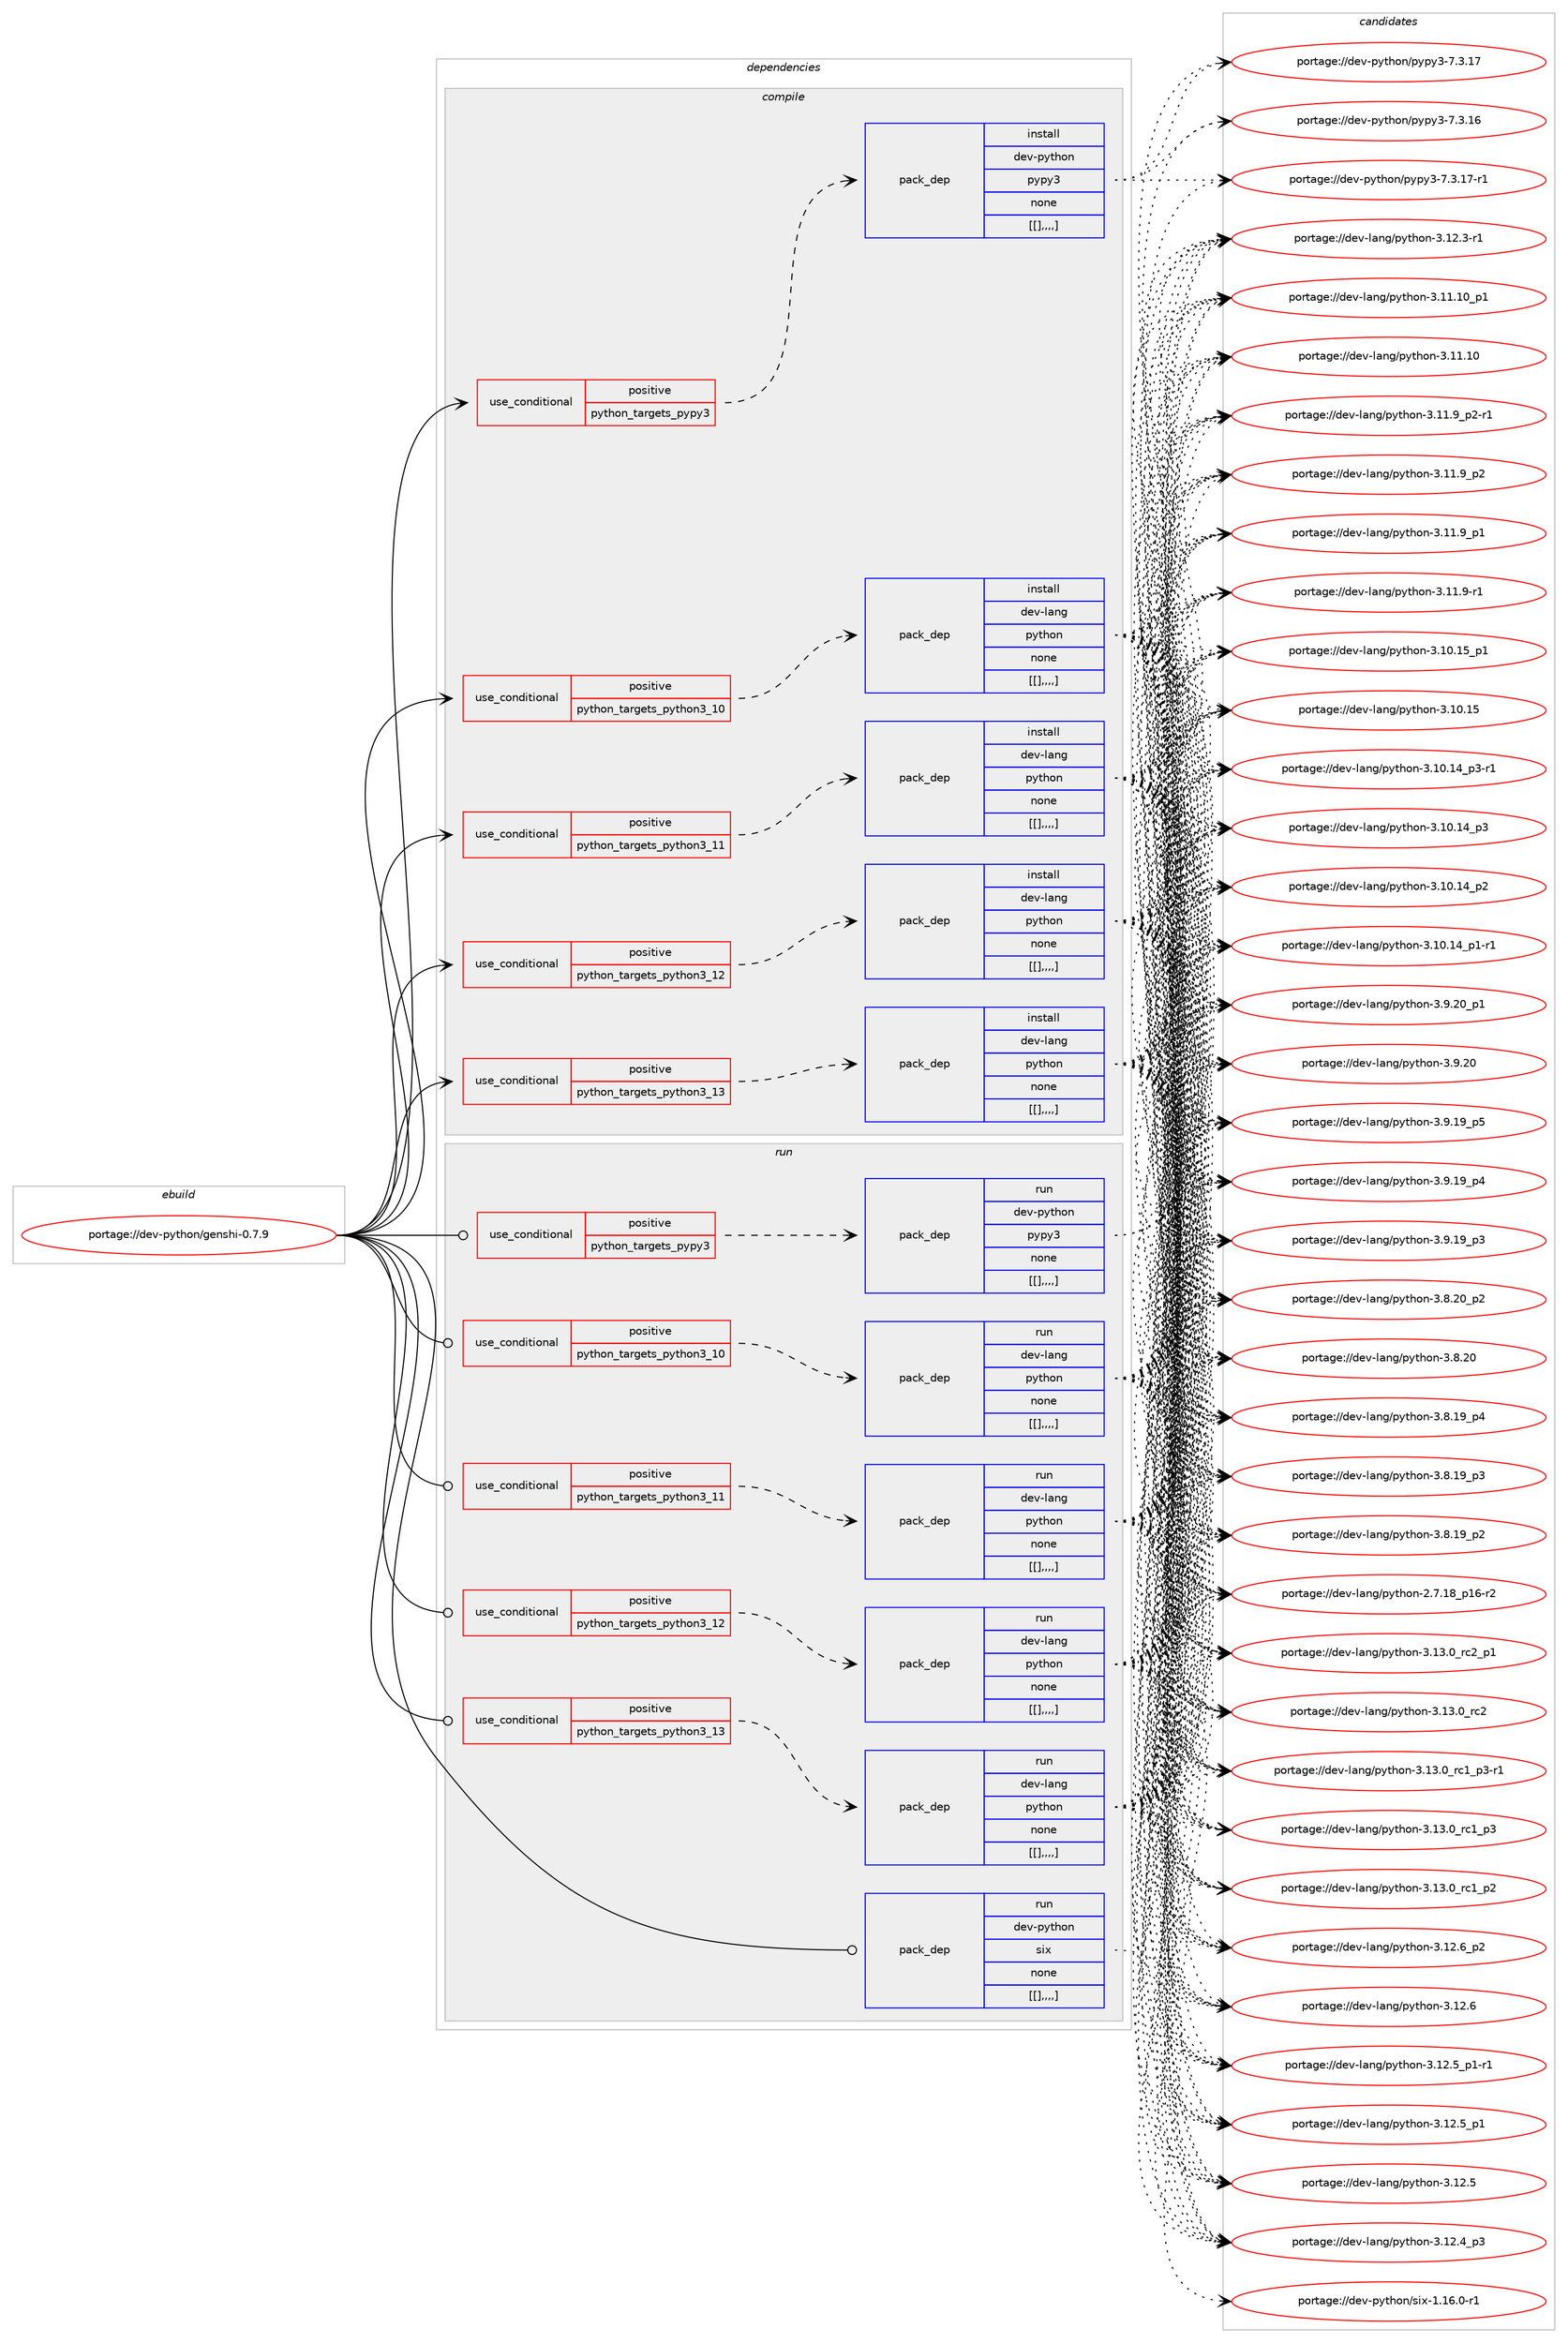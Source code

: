 digraph prolog {

# *************
# Graph options
# *************

newrank=true;
concentrate=true;
compound=true;
graph [rankdir=LR,fontname=Helvetica,fontsize=10,ranksep=1.5];#, ranksep=2.5, nodesep=0.2];
edge  [arrowhead=vee];
node  [fontname=Helvetica,fontsize=10];

# **********
# The ebuild
# **********

subgraph cluster_leftcol {
color=gray;
label=<<i>ebuild</i>>;
id [label="portage://dev-python/genshi-0.7.9", color=red, width=4, href="../dev-python/genshi-0.7.9.svg"];
}

# ****************
# The dependencies
# ****************

subgraph cluster_midcol {
color=gray;
label=<<i>dependencies</i>>;
subgraph cluster_compile {
fillcolor="#eeeeee";
style=filled;
label=<<i>compile</i>>;
subgraph cond34176 {
dependency148665 [label=<<TABLE BORDER="0" CELLBORDER="1" CELLSPACING="0" CELLPADDING="4"><TR><TD ROWSPAN="3" CELLPADDING="10">use_conditional</TD></TR><TR><TD>positive</TD></TR><TR><TD>python_targets_pypy3</TD></TR></TABLE>>, shape=none, color=red];
subgraph pack113275 {
dependency148666 [label=<<TABLE BORDER="0" CELLBORDER="1" CELLSPACING="0" CELLPADDING="4" WIDTH="220"><TR><TD ROWSPAN="6" CELLPADDING="30">pack_dep</TD></TR><TR><TD WIDTH="110">install</TD></TR><TR><TD>dev-python</TD></TR><TR><TD>pypy3</TD></TR><TR><TD>none</TD></TR><TR><TD>[[],,,,]</TD></TR></TABLE>>, shape=none, color=blue];
}
dependency148665:e -> dependency148666:w [weight=20,style="dashed",arrowhead="vee"];
}
id:e -> dependency148665:w [weight=20,style="solid",arrowhead="vee"];
subgraph cond34177 {
dependency148667 [label=<<TABLE BORDER="0" CELLBORDER="1" CELLSPACING="0" CELLPADDING="4"><TR><TD ROWSPAN="3" CELLPADDING="10">use_conditional</TD></TR><TR><TD>positive</TD></TR><TR><TD>python_targets_python3_10</TD></TR></TABLE>>, shape=none, color=red];
subgraph pack113276 {
dependency148668 [label=<<TABLE BORDER="0" CELLBORDER="1" CELLSPACING="0" CELLPADDING="4" WIDTH="220"><TR><TD ROWSPAN="6" CELLPADDING="30">pack_dep</TD></TR><TR><TD WIDTH="110">install</TD></TR><TR><TD>dev-lang</TD></TR><TR><TD>python</TD></TR><TR><TD>none</TD></TR><TR><TD>[[],,,,]</TD></TR></TABLE>>, shape=none, color=blue];
}
dependency148667:e -> dependency148668:w [weight=20,style="dashed",arrowhead="vee"];
}
id:e -> dependency148667:w [weight=20,style="solid",arrowhead="vee"];
subgraph cond34178 {
dependency148669 [label=<<TABLE BORDER="0" CELLBORDER="1" CELLSPACING="0" CELLPADDING="4"><TR><TD ROWSPAN="3" CELLPADDING="10">use_conditional</TD></TR><TR><TD>positive</TD></TR><TR><TD>python_targets_python3_11</TD></TR></TABLE>>, shape=none, color=red];
subgraph pack113277 {
dependency148670 [label=<<TABLE BORDER="0" CELLBORDER="1" CELLSPACING="0" CELLPADDING="4" WIDTH="220"><TR><TD ROWSPAN="6" CELLPADDING="30">pack_dep</TD></TR><TR><TD WIDTH="110">install</TD></TR><TR><TD>dev-lang</TD></TR><TR><TD>python</TD></TR><TR><TD>none</TD></TR><TR><TD>[[],,,,]</TD></TR></TABLE>>, shape=none, color=blue];
}
dependency148669:e -> dependency148670:w [weight=20,style="dashed",arrowhead="vee"];
}
id:e -> dependency148669:w [weight=20,style="solid",arrowhead="vee"];
subgraph cond34179 {
dependency148671 [label=<<TABLE BORDER="0" CELLBORDER="1" CELLSPACING="0" CELLPADDING="4"><TR><TD ROWSPAN="3" CELLPADDING="10">use_conditional</TD></TR><TR><TD>positive</TD></TR><TR><TD>python_targets_python3_12</TD></TR></TABLE>>, shape=none, color=red];
subgraph pack113278 {
dependency148672 [label=<<TABLE BORDER="0" CELLBORDER="1" CELLSPACING="0" CELLPADDING="4" WIDTH="220"><TR><TD ROWSPAN="6" CELLPADDING="30">pack_dep</TD></TR><TR><TD WIDTH="110">install</TD></TR><TR><TD>dev-lang</TD></TR><TR><TD>python</TD></TR><TR><TD>none</TD></TR><TR><TD>[[],,,,]</TD></TR></TABLE>>, shape=none, color=blue];
}
dependency148671:e -> dependency148672:w [weight=20,style="dashed",arrowhead="vee"];
}
id:e -> dependency148671:w [weight=20,style="solid",arrowhead="vee"];
subgraph cond34180 {
dependency148673 [label=<<TABLE BORDER="0" CELLBORDER="1" CELLSPACING="0" CELLPADDING="4"><TR><TD ROWSPAN="3" CELLPADDING="10">use_conditional</TD></TR><TR><TD>positive</TD></TR><TR><TD>python_targets_python3_13</TD></TR></TABLE>>, shape=none, color=red];
subgraph pack113279 {
dependency148674 [label=<<TABLE BORDER="0" CELLBORDER="1" CELLSPACING="0" CELLPADDING="4" WIDTH="220"><TR><TD ROWSPAN="6" CELLPADDING="30">pack_dep</TD></TR><TR><TD WIDTH="110">install</TD></TR><TR><TD>dev-lang</TD></TR><TR><TD>python</TD></TR><TR><TD>none</TD></TR><TR><TD>[[],,,,]</TD></TR></TABLE>>, shape=none, color=blue];
}
dependency148673:e -> dependency148674:w [weight=20,style="dashed",arrowhead="vee"];
}
id:e -> dependency148673:w [weight=20,style="solid",arrowhead="vee"];
}
subgraph cluster_compileandrun {
fillcolor="#eeeeee";
style=filled;
label=<<i>compile and run</i>>;
}
subgraph cluster_run {
fillcolor="#eeeeee";
style=filled;
label=<<i>run</i>>;
subgraph cond34181 {
dependency148675 [label=<<TABLE BORDER="0" CELLBORDER="1" CELLSPACING="0" CELLPADDING="4"><TR><TD ROWSPAN="3" CELLPADDING="10">use_conditional</TD></TR><TR><TD>positive</TD></TR><TR><TD>python_targets_pypy3</TD></TR></TABLE>>, shape=none, color=red];
subgraph pack113280 {
dependency148676 [label=<<TABLE BORDER="0" CELLBORDER="1" CELLSPACING="0" CELLPADDING="4" WIDTH="220"><TR><TD ROWSPAN="6" CELLPADDING="30">pack_dep</TD></TR><TR><TD WIDTH="110">run</TD></TR><TR><TD>dev-python</TD></TR><TR><TD>pypy3</TD></TR><TR><TD>none</TD></TR><TR><TD>[[],,,,]</TD></TR></TABLE>>, shape=none, color=blue];
}
dependency148675:e -> dependency148676:w [weight=20,style="dashed",arrowhead="vee"];
}
id:e -> dependency148675:w [weight=20,style="solid",arrowhead="odot"];
subgraph cond34182 {
dependency148677 [label=<<TABLE BORDER="0" CELLBORDER="1" CELLSPACING="0" CELLPADDING="4"><TR><TD ROWSPAN="3" CELLPADDING="10">use_conditional</TD></TR><TR><TD>positive</TD></TR><TR><TD>python_targets_python3_10</TD></TR></TABLE>>, shape=none, color=red];
subgraph pack113281 {
dependency148678 [label=<<TABLE BORDER="0" CELLBORDER="1" CELLSPACING="0" CELLPADDING="4" WIDTH="220"><TR><TD ROWSPAN="6" CELLPADDING="30">pack_dep</TD></TR><TR><TD WIDTH="110">run</TD></TR><TR><TD>dev-lang</TD></TR><TR><TD>python</TD></TR><TR><TD>none</TD></TR><TR><TD>[[],,,,]</TD></TR></TABLE>>, shape=none, color=blue];
}
dependency148677:e -> dependency148678:w [weight=20,style="dashed",arrowhead="vee"];
}
id:e -> dependency148677:w [weight=20,style="solid",arrowhead="odot"];
subgraph cond34183 {
dependency148679 [label=<<TABLE BORDER="0" CELLBORDER="1" CELLSPACING="0" CELLPADDING="4"><TR><TD ROWSPAN="3" CELLPADDING="10">use_conditional</TD></TR><TR><TD>positive</TD></TR><TR><TD>python_targets_python3_11</TD></TR></TABLE>>, shape=none, color=red];
subgraph pack113282 {
dependency148680 [label=<<TABLE BORDER="0" CELLBORDER="1" CELLSPACING="0" CELLPADDING="4" WIDTH="220"><TR><TD ROWSPAN="6" CELLPADDING="30">pack_dep</TD></TR><TR><TD WIDTH="110">run</TD></TR><TR><TD>dev-lang</TD></TR><TR><TD>python</TD></TR><TR><TD>none</TD></TR><TR><TD>[[],,,,]</TD></TR></TABLE>>, shape=none, color=blue];
}
dependency148679:e -> dependency148680:w [weight=20,style="dashed",arrowhead="vee"];
}
id:e -> dependency148679:w [weight=20,style="solid",arrowhead="odot"];
subgraph cond34184 {
dependency148681 [label=<<TABLE BORDER="0" CELLBORDER="1" CELLSPACING="0" CELLPADDING="4"><TR><TD ROWSPAN="3" CELLPADDING="10">use_conditional</TD></TR><TR><TD>positive</TD></TR><TR><TD>python_targets_python3_12</TD></TR></TABLE>>, shape=none, color=red];
subgraph pack113283 {
dependency148682 [label=<<TABLE BORDER="0" CELLBORDER="1" CELLSPACING="0" CELLPADDING="4" WIDTH="220"><TR><TD ROWSPAN="6" CELLPADDING="30">pack_dep</TD></TR><TR><TD WIDTH="110">run</TD></TR><TR><TD>dev-lang</TD></TR><TR><TD>python</TD></TR><TR><TD>none</TD></TR><TR><TD>[[],,,,]</TD></TR></TABLE>>, shape=none, color=blue];
}
dependency148681:e -> dependency148682:w [weight=20,style="dashed",arrowhead="vee"];
}
id:e -> dependency148681:w [weight=20,style="solid",arrowhead="odot"];
subgraph cond34185 {
dependency148683 [label=<<TABLE BORDER="0" CELLBORDER="1" CELLSPACING="0" CELLPADDING="4"><TR><TD ROWSPAN="3" CELLPADDING="10">use_conditional</TD></TR><TR><TD>positive</TD></TR><TR><TD>python_targets_python3_13</TD></TR></TABLE>>, shape=none, color=red];
subgraph pack113284 {
dependency148684 [label=<<TABLE BORDER="0" CELLBORDER="1" CELLSPACING="0" CELLPADDING="4" WIDTH="220"><TR><TD ROWSPAN="6" CELLPADDING="30">pack_dep</TD></TR><TR><TD WIDTH="110">run</TD></TR><TR><TD>dev-lang</TD></TR><TR><TD>python</TD></TR><TR><TD>none</TD></TR><TR><TD>[[],,,,]</TD></TR></TABLE>>, shape=none, color=blue];
}
dependency148683:e -> dependency148684:w [weight=20,style="dashed",arrowhead="vee"];
}
id:e -> dependency148683:w [weight=20,style="solid",arrowhead="odot"];
subgraph pack113285 {
dependency148685 [label=<<TABLE BORDER="0" CELLBORDER="1" CELLSPACING="0" CELLPADDING="4" WIDTH="220"><TR><TD ROWSPAN="6" CELLPADDING="30">pack_dep</TD></TR><TR><TD WIDTH="110">run</TD></TR><TR><TD>dev-python</TD></TR><TR><TD>six</TD></TR><TR><TD>none</TD></TR><TR><TD>[[],,,,]</TD></TR></TABLE>>, shape=none, color=blue];
}
id:e -> dependency148685:w [weight=20,style="solid",arrowhead="odot"];
}
}

# **************
# The candidates
# **************

subgraph cluster_choices {
rank=same;
color=gray;
label=<<i>candidates</i>>;

subgraph choice113275 {
color=black;
nodesep=1;
choice100101118451121211161041111104711212111212151455546514649554511449 [label="portage://dev-python/pypy3-7.3.17-r1", color=red, width=4,href="../dev-python/pypy3-7.3.17-r1.svg"];
choice10010111845112121116104111110471121211121215145554651464955 [label="portage://dev-python/pypy3-7.3.17", color=red, width=4,href="../dev-python/pypy3-7.3.17.svg"];
choice10010111845112121116104111110471121211121215145554651464954 [label="portage://dev-python/pypy3-7.3.16", color=red, width=4,href="../dev-python/pypy3-7.3.16.svg"];
dependency148666:e -> choice100101118451121211161041111104711212111212151455546514649554511449:w [style=dotted,weight="100"];
dependency148666:e -> choice10010111845112121116104111110471121211121215145554651464955:w [style=dotted,weight="100"];
dependency148666:e -> choice10010111845112121116104111110471121211121215145554651464954:w [style=dotted,weight="100"];
}
subgraph choice113276 {
color=black;
nodesep=1;
choice100101118451089711010347112121116104111110455146495146489511499509511249 [label="portage://dev-lang/python-3.13.0_rc2_p1", color=red, width=4,href="../dev-lang/python-3.13.0_rc2_p1.svg"];
choice10010111845108971101034711212111610411111045514649514648951149950 [label="portage://dev-lang/python-3.13.0_rc2", color=red, width=4,href="../dev-lang/python-3.13.0_rc2.svg"];
choice1001011184510897110103471121211161041111104551464951464895114994995112514511449 [label="portage://dev-lang/python-3.13.0_rc1_p3-r1", color=red, width=4,href="../dev-lang/python-3.13.0_rc1_p3-r1.svg"];
choice100101118451089711010347112121116104111110455146495146489511499499511251 [label="portage://dev-lang/python-3.13.0_rc1_p3", color=red, width=4,href="../dev-lang/python-3.13.0_rc1_p3.svg"];
choice100101118451089711010347112121116104111110455146495146489511499499511250 [label="portage://dev-lang/python-3.13.0_rc1_p2", color=red, width=4,href="../dev-lang/python-3.13.0_rc1_p2.svg"];
choice100101118451089711010347112121116104111110455146495046549511250 [label="portage://dev-lang/python-3.12.6_p2", color=red, width=4,href="../dev-lang/python-3.12.6_p2.svg"];
choice10010111845108971101034711212111610411111045514649504654 [label="portage://dev-lang/python-3.12.6", color=red, width=4,href="../dev-lang/python-3.12.6.svg"];
choice1001011184510897110103471121211161041111104551464950465395112494511449 [label="portage://dev-lang/python-3.12.5_p1-r1", color=red, width=4,href="../dev-lang/python-3.12.5_p1-r1.svg"];
choice100101118451089711010347112121116104111110455146495046539511249 [label="portage://dev-lang/python-3.12.5_p1", color=red, width=4,href="../dev-lang/python-3.12.5_p1.svg"];
choice10010111845108971101034711212111610411111045514649504653 [label="portage://dev-lang/python-3.12.5", color=red, width=4,href="../dev-lang/python-3.12.5.svg"];
choice100101118451089711010347112121116104111110455146495046529511251 [label="portage://dev-lang/python-3.12.4_p3", color=red, width=4,href="../dev-lang/python-3.12.4_p3.svg"];
choice100101118451089711010347112121116104111110455146495046514511449 [label="portage://dev-lang/python-3.12.3-r1", color=red, width=4,href="../dev-lang/python-3.12.3-r1.svg"];
choice10010111845108971101034711212111610411111045514649494649489511249 [label="portage://dev-lang/python-3.11.10_p1", color=red, width=4,href="../dev-lang/python-3.11.10_p1.svg"];
choice1001011184510897110103471121211161041111104551464949464948 [label="portage://dev-lang/python-3.11.10", color=red, width=4,href="../dev-lang/python-3.11.10.svg"];
choice1001011184510897110103471121211161041111104551464949465795112504511449 [label="portage://dev-lang/python-3.11.9_p2-r1", color=red, width=4,href="../dev-lang/python-3.11.9_p2-r1.svg"];
choice100101118451089711010347112121116104111110455146494946579511250 [label="portage://dev-lang/python-3.11.9_p2", color=red, width=4,href="../dev-lang/python-3.11.9_p2.svg"];
choice100101118451089711010347112121116104111110455146494946579511249 [label="portage://dev-lang/python-3.11.9_p1", color=red, width=4,href="../dev-lang/python-3.11.9_p1.svg"];
choice100101118451089711010347112121116104111110455146494946574511449 [label="portage://dev-lang/python-3.11.9-r1", color=red, width=4,href="../dev-lang/python-3.11.9-r1.svg"];
choice10010111845108971101034711212111610411111045514649484649539511249 [label="portage://dev-lang/python-3.10.15_p1", color=red, width=4,href="../dev-lang/python-3.10.15_p1.svg"];
choice1001011184510897110103471121211161041111104551464948464953 [label="portage://dev-lang/python-3.10.15", color=red, width=4,href="../dev-lang/python-3.10.15.svg"];
choice100101118451089711010347112121116104111110455146494846495295112514511449 [label="portage://dev-lang/python-3.10.14_p3-r1", color=red, width=4,href="../dev-lang/python-3.10.14_p3-r1.svg"];
choice10010111845108971101034711212111610411111045514649484649529511251 [label="portage://dev-lang/python-3.10.14_p3", color=red, width=4,href="../dev-lang/python-3.10.14_p3.svg"];
choice10010111845108971101034711212111610411111045514649484649529511250 [label="portage://dev-lang/python-3.10.14_p2", color=red, width=4,href="../dev-lang/python-3.10.14_p2.svg"];
choice100101118451089711010347112121116104111110455146494846495295112494511449 [label="portage://dev-lang/python-3.10.14_p1-r1", color=red, width=4,href="../dev-lang/python-3.10.14_p1-r1.svg"];
choice100101118451089711010347112121116104111110455146574650489511249 [label="portage://dev-lang/python-3.9.20_p1", color=red, width=4,href="../dev-lang/python-3.9.20_p1.svg"];
choice10010111845108971101034711212111610411111045514657465048 [label="portage://dev-lang/python-3.9.20", color=red, width=4,href="../dev-lang/python-3.9.20.svg"];
choice100101118451089711010347112121116104111110455146574649579511253 [label="portage://dev-lang/python-3.9.19_p5", color=red, width=4,href="../dev-lang/python-3.9.19_p5.svg"];
choice100101118451089711010347112121116104111110455146574649579511252 [label="portage://dev-lang/python-3.9.19_p4", color=red, width=4,href="../dev-lang/python-3.9.19_p4.svg"];
choice100101118451089711010347112121116104111110455146574649579511251 [label="portage://dev-lang/python-3.9.19_p3", color=red, width=4,href="../dev-lang/python-3.9.19_p3.svg"];
choice100101118451089711010347112121116104111110455146564650489511250 [label="portage://dev-lang/python-3.8.20_p2", color=red, width=4,href="../dev-lang/python-3.8.20_p2.svg"];
choice10010111845108971101034711212111610411111045514656465048 [label="portage://dev-lang/python-3.8.20", color=red, width=4,href="../dev-lang/python-3.8.20.svg"];
choice100101118451089711010347112121116104111110455146564649579511252 [label="portage://dev-lang/python-3.8.19_p4", color=red, width=4,href="../dev-lang/python-3.8.19_p4.svg"];
choice100101118451089711010347112121116104111110455146564649579511251 [label="portage://dev-lang/python-3.8.19_p3", color=red, width=4,href="../dev-lang/python-3.8.19_p3.svg"];
choice100101118451089711010347112121116104111110455146564649579511250 [label="portage://dev-lang/python-3.8.19_p2", color=red, width=4,href="../dev-lang/python-3.8.19_p2.svg"];
choice100101118451089711010347112121116104111110455046554649569511249544511450 [label="portage://dev-lang/python-2.7.18_p16-r2", color=red, width=4,href="../dev-lang/python-2.7.18_p16-r2.svg"];
dependency148668:e -> choice100101118451089711010347112121116104111110455146495146489511499509511249:w [style=dotted,weight="100"];
dependency148668:e -> choice10010111845108971101034711212111610411111045514649514648951149950:w [style=dotted,weight="100"];
dependency148668:e -> choice1001011184510897110103471121211161041111104551464951464895114994995112514511449:w [style=dotted,weight="100"];
dependency148668:e -> choice100101118451089711010347112121116104111110455146495146489511499499511251:w [style=dotted,weight="100"];
dependency148668:e -> choice100101118451089711010347112121116104111110455146495146489511499499511250:w [style=dotted,weight="100"];
dependency148668:e -> choice100101118451089711010347112121116104111110455146495046549511250:w [style=dotted,weight="100"];
dependency148668:e -> choice10010111845108971101034711212111610411111045514649504654:w [style=dotted,weight="100"];
dependency148668:e -> choice1001011184510897110103471121211161041111104551464950465395112494511449:w [style=dotted,weight="100"];
dependency148668:e -> choice100101118451089711010347112121116104111110455146495046539511249:w [style=dotted,weight="100"];
dependency148668:e -> choice10010111845108971101034711212111610411111045514649504653:w [style=dotted,weight="100"];
dependency148668:e -> choice100101118451089711010347112121116104111110455146495046529511251:w [style=dotted,weight="100"];
dependency148668:e -> choice100101118451089711010347112121116104111110455146495046514511449:w [style=dotted,weight="100"];
dependency148668:e -> choice10010111845108971101034711212111610411111045514649494649489511249:w [style=dotted,weight="100"];
dependency148668:e -> choice1001011184510897110103471121211161041111104551464949464948:w [style=dotted,weight="100"];
dependency148668:e -> choice1001011184510897110103471121211161041111104551464949465795112504511449:w [style=dotted,weight="100"];
dependency148668:e -> choice100101118451089711010347112121116104111110455146494946579511250:w [style=dotted,weight="100"];
dependency148668:e -> choice100101118451089711010347112121116104111110455146494946579511249:w [style=dotted,weight="100"];
dependency148668:e -> choice100101118451089711010347112121116104111110455146494946574511449:w [style=dotted,weight="100"];
dependency148668:e -> choice10010111845108971101034711212111610411111045514649484649539511249:w [style=dotted,weight="100"];
dependency148668:e -> choice1001011184510897110103471121211161041111104551464948464953:w [style=dotted,weight="100"];
dependency148668:e -> choice100101118451089711010347112121116104111110455146494846495295112514511449:w [style=dotted,weight="100"];
dependency148668:e -> choice10010111845108971101034711212111610411111045514649484649529511251:w [style=dotted,weight="100"];
dependency148668:e -> choice10010111845108971101034711212111610411111045514649484649529511250:w [style=dotted,weight="100"];
dependency148668:e -> choice100101118451089711010347112121116104111110455146494846495295112494511449:w [style=dotted,weight="100"];
dependency148668:e -> choice100101118451089711010347112121116104111110455146574650489511249:w [style=dotted,weight="100"];
dependency148668:e -> choice10010111845108971101034711212111610411111045514657465048:w [style=dotted,weight="100"];
dependency148668:e -> choice100101118451089711010347112121116104111110455146574649579511253:w [style=dotted,weight="100"];
dependency148668:e -> choice100101118451089711010347112121116104111110455146574649579511252:w [style=dotted,weight="100"];
dependency148668:e -> choice100101118451089711010347112121116104111110455146574649579511251:w [style=dotted,weight="100"];
dependency148668:e -> choice100101118451089711010347112121116104111110455146564650489511250:w [style=dotted,weight="100"];
dependency148668:e -> choice10010111845108971101034711212111610411111045514656465048:w [style=dotted,weight="100"];
dependency148668:e -> choice100101118451089711010347112121116104111110455146564649579511252:w [style=dotted,weight="100"];
dependency148668:e -> choice100101118451089711010347112121116104111110455146564649579511251:w [style=dotted,weight="100"];
dependency148668:e -> choice100101118451089711010347112121116104111110455146564649579511250:w [style=dotted,weight="100"];
dependency148668:e -> choice100101118451089711010347112121116104111110455046554649569511249544511450:w [style=dotted,weight="100"];
}
subgraph choice113277 {
color=black;
nodesep=1;
choice100101118451089711010347112121116104111110455146495146489511499509511249 [label="portage://dev-lang/python-3.13.0_rc2_p1", color=red, width=4,href="../dev-lang/python-3.13.0_rc2_p1.svg"];
choice10010111845108971101034711212111610411111045514649514648951149950 [label="portage://dev-lang/python-3.13.0_rc2", color=red, width=4,href="../dev-lang/python-3.13.0_rc2.svg"];
choice1001011184510897110103471121211161041111104551464951464895114994995112514511449 [label="portage://dev-lang/python-3.13.0_rc1_p3-r1", color=red, width=4,href="../dev-lang/python-3.13.0_rc1_p3-r1.svg"];
choice100101118451089711010347112121116104111110455146495146489511499499511251 [label="portage://dev-lang/python-3.13.0_rc1_p3", color=red, width=4,href="../dev-lang/python-3.13.0_rc1_p3.svg"];
choice100101118451089711010347112121116104111110455146495146489511499499511250 [label="portage://dev-lang/python-3.13.0_rc1_p2", color=red, width=4,href="../dev-lang/python-3.13.0_rc1_p2.svg"];
choice100101118451089711010347112121116104111110455146495046549511250 [label="portage://dev-lang/python-3.12.6_p2", color=red, width=4,href="../dev-lang/python-3.12.6_p2.svg"];
choice10010111845108971101034711212111610411111045514649504654 [label="portage://dev-lang/python-3.12.6", color=red, width=4,href="../dev-lang/python-3.12.6.svg"];
choice1001011184510897110103471121211161041111104551464950465395112494511449 [label="portage://dev-lang/python-3.12.5_p1-r1", color=red, width=4,href="../dev-lang/python-3.12.5_p1-r1.svg"];
choice100101118451089711010347112121116104111110455146495046539511249 [label="portage://dev-lang/python-3.12.5_p1", color=red, width=4,href="../dev-lang/python-3.12.5_p1.svg"];
choice10010111845108971101034711212111610411111045514649504653 [label="portage://dev-lang/python-3.12.5", color=red, width=4,href="../dev-lang/python-3.12.5.svg"];
choice100101118451089711010347112121116104111110455146495046529511251 [label="portage://dev-lang/python-3.12.4_p3", color=red, width=4,href="../dev-lang/python-3.12.4_p3.svg"];
choice100101118451089711010347112121116104111110455146495046514511449 [label="portage://dev-lang/python-3.12.3-r1", color=red, width=4,href="../dev-lang/python-3.12.3-r1.svg"];
choice10010111845108971101034711212111610411111045514649494649489511249 [label="portage://dev-lang/python-3.11.10_p1", color=red, width=4,href="../dev-lang/python-3.11.10_p1.svg"];
choice1001011184510897110103471121211161041111104551464949464948 [label="portage://dev-lang/python-3.11.10", color=red, width=4,href="../dev-lang/python-3.11.10.svg"];
choice1001011184510897110103471121211161041111104551464949465795112504511449 [label="portage://dev-lang/python-3.11.9_p2-r1", color=red, width=4,href="../dev-lang/python-3.11.9_p2-r1.svg"];
choice100101118451089711010347112121116104111110455146494946579511250 [label="portage://dev-lang/python-3.11.9_p2", color=red, width=4,href="../dev-lang/python-3.11.9_p2.svg"];
choice100101118451089711010347112121116104111110455146494946579511249 [label="portage://dev-lang/python-3.11.9_p1", color=red, width=4,href="../dev-lang/python-3.11.9_p1.svg"];
choice100101118451089711010347112121116104111110455146494946574511449 [label="portage://dev-lang/python-3.11.9-r1", color=red, width=4,href="../dev-lang/python-3.11.9-r1.svg"];
choice10010111845108971101034711212111610411111045514649484649539511249 [label="portage://dev-lang/python-3.10.15_p1", color=red, width=4,href="../dev-lang/python-3.10.15_p1.svg"];
choice1001011184510897110103471121211161041111104551464948464953 [label="portage://dev-lang/python-3.10.15", color=red, width=4,href="../dev-lang/python-3.10.15.svg"];
choice100101118451089711010347112121116104111110455146494846495295112514511449 [label="portage://dev-lang/python-3.10.14_p3-r1", color=red, width=4,href="../dev-lang/python-3.10.14_p3-r1.svg"];
choice10010111845108971101034711212111610411111045514649484649529511251 [label="portage://dev-lang/python-3.10.14_p3", color=red, width=4,href="../dev-lang/python-3.10.14_p3.svg"];
choice10010111845108971101034711212111610411111045514649484649529511250 [label="portage://dev-lang/python-3.10.14_p2", color=red, width=4,href="../dev-lang/python-3.10.14_p2.svg"];
choice100101118451089711010347112121116104111110455146494846495295112494511449 [label="portage://dev-lang/python-3.10.14_p1-r1", color=red, width=4,href="../dev-lang/python-3.10.14_p1-r1.svg"];
choice100101118451089711010347112121116104111110455146574650489511249 [label="portage://dev-lang/python-3.9.20_p1", color=red, width=4,href="../dev-lang/python-3.9.20_p1.svg"];
choice10010111845108971101034711212111610411111045514657465048 [label="portage://dev-lang/python-3.9.20", color=red, width=4,href="../dev-lang/python-3.9.20.svg"];
choice100101118451089711010347112121116104111110455146574649579511253 [label="portage://dev-lang/python-3.9.19_p5", color=red, width=4,href="../dev-lang/python-3.9.19_p5.svg"];
choice100101118451089711010347112121116104111110455146574649579511252 [label="portage://dev-lang/python-3.9.19_p4", color=red, width=4,href="../dev-lang/python-3.9.19_p4.svg"];
choice100101118451089711010347112121116104111110455146574649579511251 [label="portage://dev-lang/python-3.9.19_p3", color=red, width=4,href="../dev-lang/python-3.9.19_p3.svg"];
choice100101118451089711010347112121116104111110455146564650489511250 [label="portage://dev-lang/python-3.8.20_p2", color=red, width=4,href="../dev-lang/python-3.8.20_p2.svg"];
choice10010111845108971101034711212111610411111045514656465048 [label="portage://dev-lang/python-3.8.20", color=red, width=4,href="../dev-lang/python-3.8.20.svg"];
choice100101118451089711010347112121116104111110455146564649579511252 [label="portage://dev-lang/python-3.8.19_p4", color=red, width=4,href="../dev-lang/python-3.8.19_p4.svg"];
choice100101118451089711010347112121116104111110455146564649579511251 [label="portage://dev-lang/python-3.8.19_p3", color=red, width=4,href="../dev-lang/python-3.8.19_p3.svg"];
choice100101118451089711010347112121116104111110455146564649579511250 [label="portage://dev-lang/python-3.8.19_p2", color=red, width=4,href="../dev-lang/python-3.8.19_p2.svg"];
choice100101118451089711010347112121116104111110455046554649569511249544511450 [label="portage://dev-lang/python-2.7.18_p16-r2", color=red, width=4,href="../dev-lang/python-2.7.18_p16-r2.svg"];
dependency148670:e -> choice100101118451089711010347112121116104111110455146495146489511499509511249:w [style=dotted,weight="100"];
dependency148670:e -> choice10010111845108971101034711212111610411111045514649514648951149950:w [style=dotted,weight="100"];
dependency148670:e -> choice1001011184510897110103471121211161041111104551464951464895114994995112514511449:w [style=dotted,weight="100"];
dependency148670:e -> choice100101118451089711010347112121116104111110455146495146489511499499511251:w [style=dotted,weight="100"];
dependency148670:e -> choice100101118451089711010347112121116104111110455146495146489511499499511250:w [style=dotted,weight="100"];
dependency148670:e -> choice100101118451089711010347112121116104111110455146495046549511250:w [style=dotted,weight="100"];
dependency148670:e -> choice10010111845108971101034711212111610411111045514649504654:w [style=dotted,weight="100"];
dependency148670:e -> choice1001011184510897110103471121211161041111104551464950465395112494511449:w [style=dotted,weight="100"];
dependency148670:e -> choice100101118451089711010347112121116104111110455146495046539511249:w [style=dotted,weight="100"];
dependency148670:e -> choice10010111845108971101034711212111610411111045514649504653:w [style=dotted,weight="100"];
dependency148670:e -> choice100101118451089711010347112121116104111110455146495046529511251:w [style=dotted,weight="100"];
dependency148670:e -> choice100101118451089711010347112121116104111110455146495046514511449:w [style=dotted,weight="100"];
dependency148670:e -> choice10010111845108971101034711212111610411111045514649494649489511249:w [style=dotted,weight="100"];
dependency148670:e -> choice1001011184510897110103471121211161041111104551464949464948:w [style=dotted,weight="100"];
dependency148670:e -> choice1001011184510897110103471121211161041111104551464949465795112504511449:w [style=dotted,weight="100"];
dependency148670:e -> choice100101118451089711010347112121116104111110455146494946579511250:w [style=dotted,weight="100"];
dependency148670:e -> choice100101118451089711010347112121116104111110455146494946579511249:w [style=dotted,weight="100"];
dependency148670:e -> choice100101118451089711010347112121116104111110455146494946574511449:w [style=dotted,weight="100"];
dependency148670:e -> choice10010111845108971101034711212111610411111045514649484649539511249:w [style=dotted,weight="100"];
dependency148670:e -> choice1001011184510897110103471121211161041111104551464948464953:w [style=dotted,weight="100"];
dependency148670:e -> choice100101118451089711010347112121116104111110455146494846495295112514511449:w [style=dotted,weight="100"];
dependency148670:e -> choice10010111845108971101034711212111610411111045514649484649529511251:w [style=dotted,weight="100"];
dependency148670:e -> choice10010111845108971101034711212111610411111045514649484649529511250:w [style=dotted,weight="100"];
dependency148670:e -> choice100101118451089711010347112121116104111110455146494846495295112494511449:w [style=dotted,weight="100"];
dependency148670:e -> choice100101118451089711010347112121116104111110455146574650489511249:w [style=dotted,weight="100"];
dependency148670:e -> choice10010111845108971101034711212111610411111045514657465048:w [style=dotted,weight="100"];
dependency148670:e -> choice100101118451089711010347112121116104111110455146574649579511253:w [style=dotted,weight="100"];
dependency148670:e -> choice100101118451089711010347112121116104111110455146574649579511252:w [style=dotted,weight="100"];
dependency148670:e -> choice100101118451089711010347112121116104111110455146574649579511251:w [style=dotted,weight="100"];
dependency148670:e -> choice100101118451089711010347112121116104111110455146564650489511250:w [style=dotted,weight="100"];
dependency148670:e -> choice10010111845108971101034711212111610411111045514656465048:w [style=dotted,weight="100"];
dependency148670:e -> choice100101118451089711010347112121116104111110455146564649579511252:w [style=dotted,weight="100"];
dependency148670:e -> choice100101118451089711010347112121116104111110455146564649579511251:w [style=dotted,weight="100"];
dependency148670:e -> choice100101118451089711010347112121116104111110455146564649579511250:w [style=dotted,weight="100"];
dependency148670:e -> choice100101118451089711010347112121116104111110455046554649569511249544511450:w [style=dotted,weight="100"];
}
subgraph choice113278 {
color=black;
nodesep=1;
choice100101118451089711010347112121116104111110455146495146489511499509511249 [label="portage://dev-lang/python-3.13.0_rc2_p1", color=red, width=4,href="../dev-lang/python-3.13.0_rc2_p1.svg"];
choice10010111845108971101034711212111610411111045514649514648951149950 [label="portage://dev-lang/python-3.13.0_rc2", color=red, width=4,href="../dev-lang/python-3.13.0_rc2.svg"];
choice1001011184510897110103471121211161041111104551464951464895114994995112514511449 [label="portage://dev-lang/python-3.13.0_rc1_p3-r1", color=red, width=4,href="../dev-lang/python-3.13.0_rc1_p3-r1.svg"];
choice100101118451089711010347112121116104111110455146495146489511499499511251 [label="portage://dev-lang/python-3.13.0_rc1_p3", color=red, width=4,href="../dev-lang/python-3.13.0_rc1_p3.svg"];
choice100101118451089711010347112121116104111110455146495146489511499499511250 [label="portage://dev-lang/python-3.13.0_rc1_p2", color=red, width=4,href="../dev-lang/python-3.13.0_rc1_p2.svg"];
choice100101118451089711010347112121116104111110455146495046549511250 [label="portage://dev-lang/python-3.12.6_p2", color=red, width=4,href="../dev-lang/python-3.12.6_p2.svg"];
choice10010111845108971101034711212111610411111045514649504654 [label="portage://dev-lang/python-3.12.6", color=red, width=4,href="../dev-lang/python-3.12.6.svg"];
choice1001011184510897110103471121211161041111104551464950465395112494511449 [label="portage://dev-lang/python-3.12.5_p1-r1", color=red, width=4,href="../dev-lang/python-3.12.5_p1-r1.svg"];
choice100101118451089711010347112121116104111110455146495046539511249 [label="portage://dev-lang/python-3.12.5_p1", color=red, width=4,href="../dev-lang/python-3.12.5_p1.svg"];
choice10010111845108971101034711212111610411111045514649504653 [label="portage://dev-lang/python-3.12.5", color=red, width=4,href="../dev-lang/python-3.12.5.svg"];
choice100101118451089711010347112121116104111110455146495046529511251 [label="portage://dev-lang/python-3.12.4_p3", color=red, width=4,href="../dev-lang/python-3.12.4_p3.svg"];
choice100101118451089711010347112121116104111110455146495046514511449 [label="portage://dev-lang/python-3.12.3-r1", color=red, width=4,href="../dev-lang/python-3.12.3-r1.svg"];
choice10010111845108971101034711212111610411111045514649494649489511249 [label="portage://dev-lang/python-3.11.10_p1", color=red, width=4,href="../dev-lang/python-3.11.10_p1.svg"];
choice1001011184510897110103471121211161041111104551464949464948 [label="portage://dev-lang/python-3.11.10", color=red, width=4,href="../dev-lang/python-3.11.10.svg"];
choice1001011184510897110103471121211161041111104551464949465795112504511449 [label="portage://dev-lang/python-3.11.9_p2-r1", color=red, width=4,href="../dev-lang/python-3.11.9_p2-r1.svg"];
choice100101118451089711010347112121116104111110455146494946579511250 [label="portage://dev-lang/python-3.11.9_p2", color=red, width=4,href="../dev-lang/python-3.11.9_p2.svg"];
choice100101118451089711010347112121116104111110455146494946579511249 [label="portage://dev-lang/python-3.11.9_p1", color=red, width=4,href="../dev-lang/python-3.11.9_p1.svg"];
choice100101118451089711010347112121116104111110455146494946574511449 [label="portage://dev-lang/python-3.11.9-r1", color=red, width=4,href="../dev-lang/python-3.11.9-r1.svg"];
choice10010111845108971101034711212111610411111045514649484649539511249 [label="portage://dev-lang/python-3.10.15_p1", color=red, width=4,href="../dev-lang/python-3.10.15_p1.svg"];
choice1001011184510897110103471121211161041111104551464948464953 [label="portage://dev-lang/python-3.10.15", color=red, width=4,href="../dev-lang/python-3.10.15.svg"];
choice100101118451089711010347112121116104111110455146494846495295112514511449 [label="portage://dev-lang/python-3.10.14_p3-r1", color=red, width=4,href="../dev-lang/python-3.10.14_p3-r1.svg"];
choice10010111845108971101034711212111610411111045514649484649529511251 [label="portage://dev-lang/python-3.10.14_p3", color=red, width=4,href="../dev-lang/python-3.10.14_p3.svg"];
choice10010111845108971101034711212111610411111045514649484649529511250 [label="portage://dev-lang/python-3.10.14_p2", color=red, width=4,href="../dev-lang/python-3.10.14_p2.svg"];
choice100101118451089711010347112121116104111110455146494846495295112494511449 [label="portage://dev-lang/python-3.10.14_p1-r1", color=red, width=4,href="../dev-lang/python-3.10.14_p1-r1.svg"];
choice100101118451089711010347112121116104111110455146574650489511249 [label="portage://dev-lang/python-3.9.20_p1", color=red, width=4,href="../dev-lang/python-3.9.20_p1.svg"];
choice10010111845108971101034711212111610411111045514657465048 [label="portage://dev-lang/python-3.9.20", color=red, width=4,href="../dev-lang/python-3.9.20.svg"];
choice100101118451089711010347112121116104111110455146574649579511253 [label="portage://dev-lang/python-3.9.19_p5", color=red, width=4,href="../dev-lang/python-3.9.19_p5.svg"];
choice100101118451089711010347112121116104111110455146574649579511252 [label="portage://dev-lang/python-3.9.19_p4", color=red, width=4,href="../dev-lang/python-3.9.19_p4.svg"];
choice100101118451089711010347112121116104111110455146574649579511251 [label="portage://dev-lang/python-3.9.19_p3", color=red, width=4,href="../dev-lang/python-3.9.19_p3.svg"];
choice100101118451089711010347112121116104111110455146564650489511250 [label="portage://dev-lang/python-3.8.20_p2", color=red, width=4,href="../dev-lang/python-3.8.20_p2.svg"];
choice10010111845108971101034711212111610411111045514656465048 [label="portage://dev-lang/python-3.8.20", color=red, width=4,href="../dev-lang/python-3.8.20.svg"];
choice100101118451089711010347112121116104111110455146564649579511252 [label="portage://dev-lang/python-3.8.19_p4", color=red, width=4,href="../dev-lang/python-3.8.19_p4.svg"];
choice100101118451089711010347112121116104111110455146564649579511251 [label="portage://dev-lang/python-3.8.19_p3", color=red, width=4,href="../dev-lang/python-3.8.19_p3.svg"];
choice100101118451089711010347112121116104111110455146564649579511250 [label="portage://dev-lang/python-3.8.19_p2", color=red, width=4,href="../dev-lang/python-3.8.19_p2.svg"];
choice100101118451089711010347112121116104111110455046554649569511249544511450 [label="portage://dev-lang/python-2.7.18_p16-r2", color=red, width=4,href="../dev-lang/python-2.7.18_p16-r2.svg"];
dependency148672:e -> choice100101118451089711010347112121116104111110455146495146489511499509511249:w [style=dotted,weight="100"];
dependency148672:e -> choice10010111845108971101034711212111610411111045514649514648951149950:w [style=dotted,weight="100"];
dependency148672:e -> choice1001011184510897110103471121211161041111104551464951464895114994995112514511449:w [style=dotted,weight="100"];
dependency148672:e -> choice100101118451089711010347112121116104111110455146495146489511499499511251:w [style=dotted,weight="100"];
dependency148672:e -> choice100101118451089711010347112121116104111110455146495146489511499499511250:w [style=dotted,weight="100"];
dependency148672:e -> choice100101118451089711010347112121116104111110455146495046549511250:w [style=dotted,weight="100"];
dependency148672:e -> choice10010111845108971101034711212111610411111045514649504654:w [style=dotted,weight="100"];
dependency148672:e -> choice1001011184510897110103471121211161041111104551464950465395112494511449:w [style=dotted,weight="100"];
dependency148672:e -> choice100101118451089711010347112121116104111110455146495046539511249:w [style=dotted,weight="100"];
dependency148672:e -> choice10010111845108971101034711212111610411111045514649504653:w [style=dotted,weight="100"];
dependency148672:e -> choice100101118451089711010347112121116104111110455146495046529511251:w [style=dotted,weight="100"];
dependency148672:e -> choice100101118451089711010347112121116104111110455146495046514511449:w [style=dotted,weight="100"];
dependency148672:e -> choice10010111845108971101034711212111610411111045514649494649489511249:w [style=dotted,weight="100"];
dependency148672:e -> choice1001011184510897110103471121211161041111104551464949464948:w [style=dotted,weight="100"];
dependency148672:e -> choice1001011184510897110103471121211161041111104551464949465795112504511449:w [style=dotted,weight="100"];
dependency148672:e -> choice100101118451089711010347112121116104111110455146494946579511250:w [style=dotted,weight="100"];
dependency148672:e -> choice100101118451089711010347112121116104111110455146494946579511249:w [style=dotted,weight="100"];
dependency148672:e -> choice100101118451089711010347112121116104111110455146494946574511449:w [style=dotted,weight="100"];
dependency148672:e -> choice10010111845108971101034711212111610411111045514649484649539511249:w [style=dotted,weight="100"];
dependency148672:e -> choice1001011184510897110103471121211161041111104551464948464953:w [style=dotted,weight="100"];
dependency148672:e -> choice100101118451089711010347112121116104111110455146494846495295112514511449:w [style=dotted,weight="100"];
dependency148672:e -> choice10010111845108971101034711212111610411111045514649484649529511251:w [style=dotted,weight="100"];
dependency148672:e -> choice10010111845108971101034711212111610411111045514649484649529511250:w [style=dotted,weight="100"];
dependency148672:e -> choice100101118451089711010347112121116104111110455146494846495295112494511449:w [style=dotted,weight="100"];
dependency148672:e -> choice100101118451089711010347112121116104111110455146574650489511249:w [style=dotted,weight="100"];
dependency148672:e -> choice10010111845108971101034711212111610411111045514657465048:w [style=dotted,weight="100"];
dependency148672:e -> choice100101118451089711010347112121116104111110455146574649579511253:w [style=dotted,weight="100"];
dependency148672:e -> choice100101118451089711010347112121116104111110455146574649579511252:w [style=dotted,weight="100"];
dependency148672:e -> choice100101118451089711010347112121116104111110455146574649579511251:w [style=dotted,weight="100"];
dependency148672:e -> choice100101118451089711010347112121116104111110455146564650489511250:w [style=dotted,weight="100"];
dependency148672:e -> choice10010111845108971101034711212111610411111045514656465048:w [style=dotted,weight="100"];
dependency148672:e -> choice100101118451089711010347112121116104111110455146564649579511252:w [style=dotted,weight="100"];
dependency148672:e -> choice100101118451089711010347112121116104111110455146564649579511251:w [style=dotted,weight="100"];
dependency148672:e -> choice100101118451089711010347112121116104111110455146564649579511250:w [style=dotted,weight="100"];
dependency148672:e -> choice100101118451089711010347112121116104111110455046554649569511249544511450:w [style=dotted,weight="100"];
}
subgraph choice113279 {
color=black;
nodesep=1;
choice100101118451089711010347112121116104111110455146495146489511499509511249 [label="portage://dev-lang/python-3.13.0_rc2_p1", color=red, width=4,href="../dev-lang/python-3.13.0_rc2_p1.svg"];
choice10010111845108971101034711212111610411111045514649514648951149950 [label="portage://dev-lang/python-3.13.0_rc2", color=red, width=4,href="../dev-lang/python-3.13.0_rc2.svg"];
choice1001011184510897110103471121211161041111104551464951464895114994995112514511449 [label="portage://dev-lang/python-3.13.0_rc1_p3-r1", color=red, width=4,href="../dev-lang/python-3.13.0_rc1_p3-r1.svg"];
choice100101118451089711010347112121116104111110455146495146489511499499511251 [label="portage://dev-lang/python-3.13.0_rc1_p3", color=red, width=4,href="../dev-lang/python-3.13.0_rc1_p3.svg"];
choice100101118451089711010347112121116104111110455146495146489511499499511250 [label="portage://dev-lang/python-3.13.0_rc1_p2", color=red, width=4,href="../dev-lang/python-3.13.0_rc1_p2.svg"];
choice100101118451089711010347112121116104111110455146495046549511250 [label="portage://dev-lang/python-3.12.6_p2", color=red, width=4,href="../dev-lang/python-3.12.6_p2.svg"];
choice10010111845108971101034711212111610411111045514649504654 [label="portage://dev-lang/python-3.12.6", color=red, width=4,href="../dev-lang/python-3.12.6.svg"];
choice1001011184510897110103471121211161041111104551464950465395112494511449 [label="portage://dev-lang/python-3.12.5_p1-r1", color=red, width=4,href="../dev-lang/python-3.12.5_p1-r1.svg"];
choice100101118451089711010347112121116104111110455146495046539511249 [label="portage://dev-lang/python-3.12.5_p1", color=red, width=4,href="../dev-lang/python-3.12.5_p1.svg"];
choice10010111845108971101034711212111610411111045514649504653 [label="portage://dev-lang/python-3.12.5", color=red, width=4,href="../dev-lang/python-3.12.5.svg"];
choice100101118451089711010347112121116104111110455146495046529511251 [label="portage://dev-lang/python-3.12.4_p3", color=red, width=4,href="../dev-lang/python-3.12.4_p3.svg"];
choice100101118451089711010347112121116104111110455146495046514511449 [label="portage://dev-lang/python-3.12.3-r1", color=red, width=4,href="../dev-lang/python-3.12.3-r1.svg"];
choice10010111845108971101034711212111610411111045514649494649489511249 [label="portage://dev-lang/python-3.11.10_p1", color=red, width=4,href="../dev-lang/python-3.11.10_p1.svg"];
choice1001011184510897110103471121211161041111104551464949464948 [label="portage://dev-lang/python-3.11.10", color=red, width=4,href="../dev-lang/python-3.11.10.svg"];
choice1001011184510897110103471121211161041111104551464949465795112504511449 [label="portage://dev-lang/python-3.11.9_p2-r1", color=red, width=4,href="../dev-lang/python-3.11.9_p2-r1.svg"];
choice100101118451089711010347112121116104111110455146494946579511250 [label="portage://dev-lang/python-3.11.9_p2", color=red, width=4,href="../dev-lang/python-3.11.9_p2.svg"];
choice100101118451089711010347112121116104111110455146494946579511249 [label="portage://dev-lang/python-3.11.9_p1", color=red, width=4,href="../dev-lang/python-3.11.9_p1.svg"];
choice100101118451089711010347112121116104111110455146494946574511449 [label="portage://dev-lang/python-3.11.9-r1", color=red, width=4,href="../dev-lang/python-3.11.9-r1.svg"];
choice10010111845108971101034711212111610411111045514649484649539511249 [label="portage://dev-lang/python-3.10.15_p1", color=red, width=4,href="../dev-lang/python-3.10.15_p1.svg"];
choice1001011184510897110103471121211161041111104551464948464953 [label="portage://dev-lang/python-3.10.15", color=red, width=4,href="../dev-lang/python-3.10.15.svg"];
choice100101118451089711010347112121116104111110455146494846495295112514511449 [label="portage://dev-lang/python-3.10.14_p3-r1", color=red, width=4,href="../dev-lang/python-3.10.14_p3-r1.svg"];
choice10010111845108971101034711212111610411111045514649484649529511251 [label="portage://dev-lang/python-3.10.14_p3", color=red, width=4,href="../dev-lang/python-3.10.14_p3.svg"];
choice10010111845108971101034711212111610411111045514649484649529511250 [label="portage://dev-lang/python-3.10.14_p2", color=red, width=4,href="../dev-lang/python-3.10.14_p2.svg"];
choice100101118451089711010347112121116104111110455146494846495295112494511449 [label="portage://dev-lang/python-3.10.14_p1-r1", color=red, width=4,href="../dev-lang/python-3.10.14_p1-r1.svg"];
choice100101118451089711010347112121116104111110455146574650489511249 [label="portage://dev-lang/python-3.9.20_p1", color=red, width=4,href="../dev-lang/python-3.9.20_p1.svg"];
choice10010111845108971101034711212111610411111045514657465048 [label="portage://dev-lang/python-3.9.20", color=red, width=4,href="../dev-lang/python-3.9.20.svg"];
choice100101118451089711010347112121116104111110455146574649579511253 [label="portage://dev-lang/python-3.9.19_p5", color=red, width=4,href="../dev-lang/python-3.9.19_p5.svg"];
choice100101118451089711010347112121116104111110455146574649579511252 [label="portage://dev-lang/python-3.9.19_p4", color=red, width=4,href="../dev-lang/python-3.9.19_p4.svg"];
choice100101118451089711010347112121116104111110455146574649579511251 [label="portage://dev-lang/python-3.9.19_p3", color=red, width=4,href="../dev-lang/python-3.9.19_p3.svg"];
choice100101118451089711010347112121116104111110455146564650489511250 [label="portage://dev-lang/python-3.8.20_p2", color=red, width=4,href="../dev-lang/python-3.8.20_p2.svg"];
choice10010111845108971101034711212111610411111045514656465048 [label="portage://dev-lang/python-3.8.20", color=red, width=4,href="../dev-lang/python-3.8.20.svg"];
choice100101118451089711010347112121116104111110455146564649579511252 [label="portage://dev-lang/python-3.8.19_p4", color=red, width=4,href="../dev-lang/python-3.8.19_p4.svg"];
choice100101118451089711010347112121116104111110455146564649579511251 [label="portage://dev-lang/python-3.8.19_p3", color=red, width=4,href="../dev-lang/python-3.8.19_p3.svg"];
choice100101118451089711010347112121116104111110455146564649579511250 [label="portage://dev-lang/python-3.8.19_p2", color=red, width=4,href="../dev-lang/python-3.8.19_p2.svg"];
choice100101118451089711010347112121116104111110455046554649569511249544511450 [label="portage://dev-lang/python-2.7.18_p16-r2", color=red, width=4,href="../dev-lang/python-2.7.18_p16-r2.svg"];
dependency148674:e -> choice100101118451089711010347112121116104111110455146495146489511499509511249:w [style=dotted,weight="100"];
dependency148674:e -> choice10010111845108971101034711212111610411111045514649514648951149950:w [style=dotted,weight="100"];
dependency148674:e -> choice1001011184510897110103471121211161041111104551464951464895114994995112514511449:w [style=dotted,weight="100"];
dependency148674:e -> choice100101118451089711010347112121116104111110455146495146489511499499511251:w [style=dotted,weight="100"];
dependency148674:e -> choice100101118451089711010347112121116104111110455146495146489511499499511250:w [style=dotted,weight="100"];
dependency148674:e -> choice100101118451089711010347112121116104111110455146495046549511250:w [style=dotted,weight="100"];
dependency148674:e -> choice10010111845108971101034711212111610411111045514649504654:w [style=dotted,weight="100"];
dependency148674:e -> choice1001011184510897110103471121211161041111104551464950465395112494511449:w [style=dotted,weight="100"];
dependency148674:e -> choice100101118451089711010347112121116104111110455146495046539511249:w [style=dotted,weight="100"];
dependency148674:e -> choice10010111845108971101034711212111610411111045514649504653:w [style=dotted,weight="100"];
dependency148674:e -> choice100101118451089711010347112121116104111110455146495046529511251:w [style=dotted,weight="100"];
dependency148674:e -> choice100101118451089711010347112121116104111110455146495046514511449:w [style=dotted,weight="100"];
dependency148674:e -> choice10010111845108971101034711212111610411111045514649494649489511249:w [style=dotted,weight="100"];
dependency148674:e -> choice1001011184510897110103471121211161041111104551464949464948:w [style=dotted,weight="100"];
dependency148674:e -> choice1001011184510897110103471121211161041111104551464949465795112504511449:w [style=dotted,weight="100"];
dependency148674:e -> choice100101118451089711010347112121116104111110455146494946579511250:w [style=dotted,weight="100"];
dependency148674:e -> choice100101118451089711010347112121116104111110455146494946579511249:w [style=dotted,weight="100"];
dependency148674:e -> choice100101118451089711010347112121116104111110455146494946574511449:w [style=dotted,weight="100"];
dependency148674:e -> choice10010111845108971101034711212111610411111045514649484649539511249:w [style=dotted,weight="100"];
dependency148674:e -> choice1001011184510897110103471121211161041111104551464948464953:w [style=dotted,weight="100"];
dependency148674:e -> choice100101118451089711010347112121116104111110455146494846495295112514511449:w [style=dotted,weight="100"];
dependency148674:e -> choice10010111845108971101034711212111610411111045514649484649529511251:w [style=dotted,weight="100"];
dependency148674:e -> choice10010111845108971101034711212111610411111045514649484649529511250:w [style=dotted,weight="100"];
dependency148674:e -> choice100101118451089711010347112121116104111110455146494846495295112494511449:w [style=dotted,weight="100"];
dependency148674:e -> choice100101118451089711010347112121116104111110455146574650489511249:w [style=dotted,weight="100"];
dependency148674:e -> choice10010111845108971101034711212111610411111045514657465048:w [style=dotted,weight="100"];
dependency148674:e -> choice100101118451089711010347112121116104111110455146574649579511253:w [style=dotted,weight="100"];
dependency148674:e -> choice100101118451089711010347112121116104111110455146574649579511252:w [style=dotted,weight="100"];
dependency148674:e -> choice100101118451089711010347112121116104111110455146574649579511251:w [style=dotted,weight="100"];
dependency148674:e -> choice100101118451089711010347112121116104111110455146564650489511250:w [style=dotted,weight="100"];
dependency148674:e -> choice10010111845108971101034711212111610411111045514656465048:w [style=dotted,weight="100"];
dependency148674:e -> choice100101118451089711010347112121116104111110455146564649579511252:w [style=dotted,weight="100"];
dependency148674:e -> choice100101118451089711010347112121116104111110455146564649579511251:w [style=dotted,weight="100"];
dependency148674:e -> choice100101118451089711010347112121116104111110455146564649579511250:w [style=dotted,weight="100"];
dependency148674:e -> choice100101118451089711010347112121116104111110455046554649569511249544511450:w [style=dotted,weight="100"];
}
subgraph choice113280 {
color=black;
nodesep=1;
choice100101118451121211161041111104711212111212151455546514649554511449 [label="portage://dev-python/pypy3-7.3.17-r1", color=red, width=4,href="../dev-python/pypy3-7.3.17-r1.svg"];
choice10010111845112121116104111110471121211121215145554651464955 [label="portage://dev-python/pypy3-7.3.17", color=red, width=4,href="../dev-python/pypy3-7.3.17.svg"];
choice10010111845112121116104111110471121211121215145554651464954 [label="portage://dev-python/pypy3-7.3.16", color=red, width=4,href="../dev-python/pypy3-7.3.16.svg"];
dependency148676:e -> choice100101118451121211161041111104711212111212151455546514649554511449:w [style=dotted,weight="100"];
dependency148676:e -> choice10010111845112121116104111110471121211121215145554651464955:w [style=dotted,weight="100"];
dependency148676:e -> choice10010111845112121116104111110471121211121215145554651464954:w [style=dotted,weight="100"];
}
subgraph choice113281 {
color=black;
nodesep=1;
choice100101118451089711010347112121116104111110455146495146489511499509511249 [label="portage://dev-lang/python-3.13.0_rc2_p1", color=red, width=4,href="../dev-lang/python-3.13.0_rc2_p1.svg"];
choice10010111845108971101034711212111610411111045514649514648951149950 [label="portage://dev-lang/python-3.13.0_rc2", color=red, width=4,href="../dev-lang/python-3.13.0_rc2.svg"];
choice1001011184510897110103471121211161041111104551464951464895114994995112514511449 [label="portage://dev-lang/python-3.13.0_rc1_p3-r1", color=red, width=4,href="../dev-lang/python-3.13.0_rc1_p3-r1.svg"];
choice100101118451089711010347112121116104111110455146495146489511499499511251 [label="portage://dev-lang/python-3.13.0_rc1_p3", color=red, width=4,href="../dev-lang/python-3.13.0_rc1_p3.svg"];
choice100101118451089711010347112121116104111110455146495146489511499499511250 [label="portage://dev-lang/python-3.13.0_rc1_p2", color=red, width=4,href="../dev-lang/python-3.13.0_rc1_p2.svg"];
choice100101118451089711010347112121116104111110455146495046549511250 [label="portage://dev-lang/python-3.12.6_p2", color=red, width=4,href="../dev-lang/python-3.12.6_p2.svg"];
choice10010111845108971101034711212111610411111045514649504654 [label="portage://dev-lang/python-3.12.6", color=red, width=4,href="../dev-lang/python-3.12.6.svg"];
choice1001011184510897110103471121211161041111104551464950465395112494511449 [label="portage://dev-lang/python-3.12.5_p1-r1", color=red, width=4,href="../dev-lang/python-3.12.5_p1-r1.svg"];
choice100101118451089711010347112121116104111110455146495046539511249 [label="portage://dev-lang/python-3.12.5_p1", color=red, width=4,href="../dev-lang/python-3.12.5_p1.svg"];
choice10010111845108971101034711212111610411111045514649504653 [label="portage://dev-lang/python-3.12.5", color=red, width=4,href="../dev-lang/python-3.12.5.svg"];
choice100101118451089711010347112121116104111110455146495046529511251 [label="portage://dev-lang/python-3.12.4_p3", color=red, width=4,href="../dev-lang/python-3.12.4_p3.svg"];
choice100101118451089711010347112121116104111110455146495046514511449 [label="portage://dev-lang/python-3.12.3-r1", color=red, width=4,href="../dev-lang/python-3.12.3-r1.svg"];
choice10010111845108971101034711212111610411111045514649494649489511249 [label="portage://dev-lang/python-3.11.10_p1", color=red, width=4,href="../dev-lang/python-3.11.10_p1.svg"];
choice1001011184510897110103471121211161041111104551464949464948 [label="portage://dev-lang/python-3.11.10", color=red, width=4,href="../dev-lang/python-3.11.10.svg"];
choice1001011184510897110103471121211161041111104551464949465795112504511449 [label="portage://dev-lang/python-3.11.9_p2-r1", color=red, width=4,href="../dev-lang/python-3.11.9_p2-r1.svg"];
choice100101118451089711010347112121116104111110455146494946579511250 [label="portage://dev-lang/python-3.11.9_p2", color=red, width=4,href="../dev-lang/python-3.11.9_p2.svg"];
choice100101118451089711010347112121116104111110455146494946579511249 [label="portage://dev-lang/python-3.11.9_p1", color=red, width=4,href="../dev-lang/python-3.11.9_p1.svg"];
choice100101118451089711010347112121116104111110455146494946574511449 [label="portage://dev-lang/python-3.11.9-r1", color=red, width=4,href="../dev-lang/python-3.11.9-r1.svg"];
choice10010111845108971101034711212111610411111045514649484649539511249 [label="portage://dev-lang/python-3.10.15_p1", color=red, width=4,href="../dev-lang/python-3.10.15_p1.svg"];
choice1001011184510897110103471121211161041111104551464948464953 [label="portage://dev-lang/python-3.10.15", color=red, width=4,href="../dev-lang/python-3.10.15.svg"];
choice100101118451089711010347112121116104111110455146494846495295112514511449 [label="portage://dev-lang/python-3.10.14_p3-r1", color=red, width=4,href="../dev-lang/python-3.10.14_p3-r1.svg"];
choice10010111845108971101034711212111610411111045514649484649529511251 [label="portage://dev-lang/python-3.10.14_p3", color=red, width=4,href="../dev-lang/python-3.10.14_p3.svg"];
choice10010111845108971101034711212111610411111045514649484649529511250 [label="portage://dev-lang/python-3.10.14_p2", color=red, width=4,href="../dev-lang/python-3.10.14_p2.svg"];
choice100101118451089711010347112121116104111110455146494846495295112494511449 [label="portage://dev-lang/python-3.10.14_p1-r1", color=red, width=4,href="../dev-lang/python-3.10.14_p1-r1.svg"];
choice100101118451089711010347112121116104111110455146574650489511249 [label="portage://dev-lang/python-3.9.20_p1", color=red, width=4,href="../dev-lang/python-3.9.20_p1.svg"];
choice10010111845108971101034711212111610411111045514657465048 [label="portage://dev-lang/python-3.9.20", color=red, width=4,href="../dev-lang/python-3.9.20.svg"];
choice100101118451089711010347112121116104111110455146574649579511253 [label="portage://dev-lang/python-3.9.19_p5", color=red, width=4,href="../dev-lang/python-3.9.19_p5.svg"];
choice100101118451089711010347112121116104111110455146574649579511252 [label="portage://dev-lang/python-3.9.19_p4", color=red, width=4,href="../dev-lang/python-3.9.19_p4.svg"];
choice100101118451089711010347112121116104111110455146574649579511251 [label="portage://dev-lang/python-3.9.19_p3", color=red, width=4,href="../dev-lang/python-3.9.19_p3.svg"];
choice100101118451089711010347112121116104111110455146564650489511250 [label="portage://dev-lang/python-3.8.20_p2", color=red, width=4,href="../dev-lang/python-3.8.20_p2.svg"];
choice10010111845108971101034711212111610411111045514656465048 [label="portage://dev-lang/python-3.8.20", color=red, width=4,href="../dev-lang/python-3.8.20.svg"];
choice100101118451089711010347112121116104111110455146564649579511252 [label="portage://dev-lang/python-3.8.19_p4", color=red, width=4,href="../dev-lang/python-3.8.19_p4.svg"];
choice100101118451089711010347112121116104111110455146564649579511251 [label="portage://dev-lang/python-3.8.19_p3", color=red, width=4,href="../dev-lang/python-3.8.19_p3.svg"];
choice100101118451089711010347112121116104111110455146564649579511250 [label="portage://dev-lang/python-3.8.19_p2", color=red, width=4,href="../dev-lang/python-3.8.19_p2.svg"];
choice100101118451089711010347112121116104111110455046554649569511249544511450 [label="portage://dev-lang/python-2.7.18_p16-r2", color=red, width=4,href="../dev-lang/python-2.7.18_p16-r2.svg"];
dependency148678:e -> choice100101118451089711010347112121116104111110455146495146489511499509511249:w [style=dotted,weight="100"];
dependency148678:e -> choice10010111845108971101034711212111610411111045514649514648951149950:w [style=dotted,weight="100"];
dependency148678:e -> choice1001011184510897110103471121211161041111104551464951464895114994995112514511449:w [style=dotted,weight="100"];
dependency148678:e -> choice100101118451089711010347112121116104111110455146495146489511499499511251:w [style=dotted,weight="100"];
dependency148678:e -> choice100101118451089711010347112121116104111110455146495146489511499499511250:w [style=dotted,weight="100"];
dependency148678:e -> choice100101118451089711010347112121116104111110455146495046549511250:w [style=dotted,weight="100"];
dependency148678:e -> choice10010111845108971101034711212111610411111045514649504654:w [style=dotted,weight="100"];
dependency148678:e -> choice1001011184510897110103471121211161041111104551464950465395112494511449:w [style=dotted,weight="100"];
dependency148678:e -> choice100101118451089711010347112121116104111110455146495046539511249:w [style=dotted,weight="100"];
dependency148678:e -> choice10010111845108971101034711212111610411111045514649504653:w [style=dotted,weight="100"];
dependency148678:e -> choice100101118451089711010347112121116104111110455146495046529511251:w [style=dotted,weight="100"];
dependency148678:e -> choice100101118451089711010347112121116104111110455146495046514511449:w [style=dotted,weight="100"];
dependency148678:e -> choice10010111845108971101034711212111610411111045514649494649489511249:w [style=dotted,weight="100"];
dependency148678:e -> choice1001011184510897110103471121211161041111104551464949464948:w [style=dotted,weight="100"];
dependency148678:e -> choice1001011184510897110103471121211161041111104551464949465795112504511449:w [style=dotted,weight="100"];
dependency148678:e -> choice100101118451089711010347112121116104111110455146494946579511250:w [style=dotted,weight="100"];
dependency148678:e -> choice100101118451089711010347112121116104111110455146494946579511249:w [style=dotted,weight="100"];
dependency148678:e -> choice100101118451089711010347112121116104111110455146494946574511449:w [style=dotted,weight="100"];
dependency148678:e -> choice10010111845108971101034711212111610411111045514649484649539511249:w [style=dotted,weight="100"];
dependency148678:e -> choice1001011184510897110103471121211161041111104551464948464953:w [style=dotted,weight="100"];
dependency148678:e -> choice100101118451089711010347112121116104111110455146494846495295112514511449:w [style=dotted,weight="100"];
dependency148678:e -> choice10010111845108971101034711212111610411111045514649484649529511251:w [style=dotted,weight="100"];
dependency148678:e -> choice10010111845108971101034711212111610411111045514649484649529511250:w [style=dotted,weight="100"];
dependency148678:e -> choice100101118451089711010347112121116104111110455146494846495295112494511449:w [style=dotted,weight="100"];
dependency148678:e -> choice100101118451089711010347112121116104111110455146574650489511249:w [style=dotted,weight="100"];
dependency148678:e -> choice10010111845108971101034711212111610411111045514657465048:w [style=dotted,weight="100"];
dependency148678:e -> choice100101118451089711010347112121116104111110455146574649579511253:w [style=dotted,weight="100"];
dependency148678:e -> choice100101118451089711010347112121116104111110455146574649579511252:w [style=dotted,weight="100"];
dependency148678:e -> choice100101118451089711010347112121116104111110455146574649579511251:w [style=dotted,weight="100"];
dependency148678:e -> choice100101118451089711010347112121116104111110455146564650489511250:w [style=dotted,weight="100"];
dependency148678:e -> choice10010111845108971101034711212111610411111045514656465048:w [style=dotted,weight="100"];
dependency148678:e -> choice100101118451089711010347112121116104111110455146564649579511252:w [style=dotted,weight="100"];
dependency148678:e -> choice100101118451089711010347112121116104111110455146564649579511251:w [style=dotted,weight="100"];
dependency148678:e -> choice100101118451089711010347112121116104111110455146564649579511250:w [style=dotted,weight="100"];
dependency148678:e -> choice100101118451089711010347112121116104111110455046554649569511249544511450:w [style=dotted,weight="100"];
}
subgraph choice113282 {
color=black;
nodesep=1;
choice100101118451089711010347112121116104111110455146495146489511499509511249 [label="portage://dev-lang/python-3.13.0_rc2_p1", color=red, width=4,href="../dev-lang/python-3.13.0_rc2_p1.svg"];
choice10010111845108971101034711212111610411111045514649514648951149950 [label="portage://dev-lang/python-3.13.0_rc2", color=red, width=4,href="../dev-lang/python-3.13.0_rc2.svg"];
choice1001011184510897110103471121211161041111104551464951464895114994995112514511449 [label="portage://dev-lang/python-3.13.0_rc1_p3-r1", color=red, width=4,href="../dev-lang/python-3.13.0_rc1_p3-r1.svg"];
choice100101118451089711010347112121116104111110455146495146489511499499511251 [label="portage://dev-lang/python-3.13.0_rc1_p3", color=red, width=4,href="../dev-lang/python-3.13.0_rc1_p3.svg"];
choice100101118451089711010347112121116104111110455146495146489511499499511250 [label="portage://dev-lang/python-3.13.0_rc1_p2", color=red, width=4,href="../dev-lang/python-3.13.0_rc1_p2.svg"];
choice100101118451089711010347112121116104111110455146495046549511250 [label="portage://dev-lang/python-3.12.6_p2", color=red, width=4,href="../dev-lang/python-3.12.6_p2.svg"];
choice10010111845108971101034711212111610411111045514649504654 [label="portage://dev-lang/python-3.12.6", color=red, width=4,href="../dev-lang/python-3.12.6.svg"];
choice1001011184510897110103471121211161041111104551464950465395112494511449 [label="portage://dev-lang/python-3.12.5_p1-r1", color=red, width=4,href="../dev-lang/python-3.12.5_p1-r1.svg"];
choice100101118451089711010347112121116104111110455146495046539511249 [label="portage://dev-lang/python-3.12.5_p1", color=red, width=4,href="../dev-lang/python-3.12.5_p1.svg"];
choice10010111845108971101034711212111610411111045514649504653 [label="portage://dev-lang/python-3.12.5", color=red, width=4,href="../dev-lang/python-3.12.5.svg"];
choice100101118451089711010347112121116104111110455146495046529511251 [label="portage://dev-lang/python-3.12.4_p3", color=red, width=4,href="../dev-lang/python-3.12.4_p3.svg"];
choice100101118451089711010347112121116104111110455146495046514511449 [label="portage://dev-lang/python-3.12.3-r1", color=red, width=4,href="../dev-lang/python-3.12.3-r1.svg"];
choice10010111845108971101034711212111610411111045514649494649489511249 [label="portage://dev-lang/python-3.11.10_p1", color=red, width=4,href="../dev-lang/python-3.11.10_p1.svg"];
choice1001011184510897110103471121211161041111104551464949464948 [label="portage://dev-lang/python-3.11.10", color=red, width=4,href="../dev-lang/python-3.11.10.svg"];
choice1001011184510897110103471121211161041111104551464949465795112504511449 [label="portage://dev-lang/python-3.11.9_p2-r1", color=red, width=4,href="../dev-lang/python-3.11.9_p2-r1.svg"];
choice100101118451089711010347112121116104111110455146494946579511250 [label="portage://dev-lang/python-3.11.9_p2", color=red, width=4,href="../dev-lang/python-3.11.9_p2.svg"];
choice100101118451089711010347112121116104111110455146494946579511249 [label="portage://dev-lang/python-3.11.9_p1", color=red, width=4,href="../dev-lang/python-3.11.9_p1.svg"];
choice100101118451089711010347112121116104111110455146494946574511449 [label="portage://dev-lang/python-3.11.9-r1", color=red, width=4,href="../dev-lang/python-3.11.9-r1.svg"];
choice10010111845108971101034711212111610411111045514649484649539511249 [label="portage://dev-lang/python-3.10.15_p1", color=red, width=4,href="../dev-lang/python-3.10.15_p1.svg"];
choice1001011184510897110103471121211161041111104551464948464953 [label="portage://dev-lang/python-3.10.15", color=red, width=4,href="../dev-lang/python-3.10.15.svg"];
choice100101118451089711010347112121116104111110455146494846495295112514511449 [label="portage://dev-lang/python-3.10.14_p3-r1", color=red, width=4,href="../dev-lang/python-3.10.14_p3-r1.svg"];
choice10010111845108971101034711212111610411111045514649484649529511251 [label="portage://dev-lang/python-3.10.14_p3", color=red, width=4,href="../dev-lang/python-3.10.14_p3.svg"];
choice10010111845108971101034711212111610411111045514649484649529511250 [label="portage://dev-lang/python-3.10.14_p2", color=red, width=4,href="../dev-lang/python-3.10.14_p2.svg"];
choice100101118451089711010347112121116104111110455146494846495295112494511449 [label="portage://dev-lang/python-3.10.14_p1-r1", color=red, width=4,href="../dev-lang/python-3.10.14_p1-r1.svg"];
choice100101118451089711010347112121116104111110455146574650489511249 [label="portage://dev-lang/python-3.9.20_p1", color=red, width=4,href="../dev-lang/python-3.9.20_p1.svg"];
choice10010111845108971101034711212111610411111045514657465048 [label="portage://dev-lang/python-3.9.20", color=red, width=4,href="../dev-lang/python-3.9.20.svg"];
choice100101118451089711010347112121116104111110455146574649579511253 [label="portage://dev-lang/python-3.9.19_p5", color=red, width=4,href="../dev-lang/python-3.9.19_p5.svg"];
choice100101118451089711010347112121116104111110455146574649579511252 [label="portage://dev-lang/python-3.9.19_p4", color=red, width=4,href="../dev-lang/python-3.9.19_p4.svg"];
choice100101118451089711010347112121116104111110455146574649579511251 [label="portage://dev-lang/python-3.9.19_p3", color=red, width=4,href="../dev-lang/python-3.9.19_p3.svg"];
choice100101118451089711010347112121116104111110455146564650489511250 [label="portage://dev-lang/python-3.8.20_p2", color=red, width=4,href="../dev-lang/python-3.8.20_p2.svg"];
choice10010111845108971101034711212111610411111045514656465048 [label="portage://dev-lang/python-3.8.20", color=red, width=4,href="../dev-lang/python-3.8.20.svg"];
choice100101118451089711010347112121116104111110455146564649579511252 [label="portage://dev-lang/python-3.8.19_p4", color=red, width=4,href="../dev-lang/python-3.8.19_p4.svg"];
choice100101118451089711010347112121116104111110455146564649579511251 [label="portage://dev-lang/python-3.8.19_p3", color=red, width=4,href="../dev-lang/python-3.8.19_p3.svg"];
choice100101118451089711010347112121116104111110455146564649579511250 [label="portage://dev-lang/python-3.8.19_p2", color=red, width=4,href="../dev-lang/python-3.8.19_p2.svg"];
choice100101118451089711010347112121116104111110455046554649569511249544511450 [label="portage://dev-lang/python-2.7.18_p16-r2", color=red, width=4,href="../dev-lang/python-2.7.18_p16-r2.svg"];
dependency148680:e -> choice100101118451089711010347112121116104111110455146495146489511499509511249:w [style=dotted,weight="100"];
dependency148680:e -> choice10010111845108971101034711212111610411111045514649514648951149950:w [style=dotted,weight="100"];
dependency148680:e -> choice1001011184510897110103471121211161041111104551464951464895114994995112514511449:w [style=dotted,weight="100"];
dependency148680:e -> choice100101118451089711010347112121116104111110455146495146489511499499511251:w [style=dotted,weight="100"];
dependency148680:e -> choice100101118451089711010347112121116104111110455146495146489511499499511250:w [style=dotted,weight="100"];
dependency148680:e -> choice100101118451089711010347112121116104111110455146495046549511250:w [style=dotted,weight="100"];
dependency148680:e -> choice10010111845108971101034711212111610411111045514649504654:w [style=dotted,weight="100"];
dependency148680:e -> choice1001011184510897110103471121211161041111104551464950465395112494511449:w [style=dotted,weight="100"];
dependency148680:e -> choice100101118451089711010347112121116104111110455146495046539511249:w [style=dotted,weight="100"];
dependency148680:e -> choice10010111845108971101034711212111610411111045514649504653:w [style=dotted,weight="100"];
dependency148680:e -> choice100101118451089711010347112121116104111110455146495046529511251:w [style=dotted,weight="100"];
dependency148680:e -> choice100101118451089711010347112121116104111110455146495046514511449:w [style=dotted,weight="100"];
dependency148680:e -> choice10010111845108971101034711212111610411111045514649494649489511249:w [style=dotted,weight="100"];
dependency148680:e -> choice1001011184510897110103471121211161041111104551464949464948:w [style=dotted,weight="100"];
dependency148680:e -> choice1001011184510897110103471121211161041111104551464949465795112504511449:w [style=dotted,weight="100"];
dependency148680:e -> choice100101118451089711010347112121116104111110455146494946579511250:w [style=dotted,weight="100"];
dependency148680:e -> choice100101118451089711010347112121116104111110455146494946579511249:w [style=dotted,weight="100"];
dependency148680:e -> choice100101118451089711010347112121116104111110455146494946574511449:w [style=dotted,weight="100"];
dependency148680:e -> choice10010111845108971101034711212111610411111045514649484649539511249:w [style=dotted,weight="100"];
dependency148680:e -> choice1001011184510897110103471121211161041111104551464948464953:w [style=dotted,weight="100"];
dependency148680:e -> choice100101118451089711010347112121116104111110455146494846495295112514511449:w [style=dotted,weight="100"];
dependency148680:e -> choice10010111845108971101034711212111610411111045514649484649529511251:w [style=dotted,weight="100"];
dependency148680:e -> choice10010111845108971101034711212111610411111045514649484649529511250:w [style=dotted,weight="100"];
dependency148680:e -> choice100101118451089711010347112121116104111110455146494846495295112494511449:w [style=dotted,weight="100"];
dependency148680:e -> choice100101118451089711010347112121116104111110455146574650489511249:w [style=dotted,weight="100"];
dependency148680:e -> choice10010111845108971101034711212111610411111045514657465048:w [style=dotted,weight="100"];
dependency148680:e -> choice100101118451089711010347112121116104111110455146574649579511253:w [style=dotted,weight="100"];
dependency148680:e -> choice100101118451089711010347112121116104111110455146574649579511252:w [style=dotted,weight="100"];
dependency148680:e -> choice100101118451089711010347112121116104111110455146574649579511251:w [style=dotted,weight="100"];
dependency148680:e -> choice100101118451089711010347112121116104111110455146564650489511250:w [style=dotted,weight="100"];
dependency148680:e -> choice10010111845108971101034711212111610411111045514656465048:w [style=dotted,weight="100"];
dependency148680:e -> choice100101118451089711010347112121116104111110455146564649579511252:w [style=dotted,weight="100"];
dependency148680:e -> choice100101118451089711010347112121116104111110455146564649579511251:w [style=dotted,weight="100"];
dependency148680:e -> choice100101118451089711010347112121116104111110455146564649579511250:w [style=dotted,weight="100"];
dependency148680:e -> choice100101118451089711010347112121116104111110455046554649569511249544511450:w [style=dotted,weight="100"];
}
subgraph choice113283 {
color=black;
nodesep=1;
choice100101118451089711010347112121116104111110455146495146489511499509511249 [label="portage://dev-lang/python-3.13.0_rc2_p1", color=red, width=4,href="../dev-lang/python-3.13.0_rc2_p1.svg"];
choice10010111845108971101034711212111610411111045514649514648951149950 [label="portage://dev-lang/python-3.13.0_rc2", color=red, width=4,href="../dev-lang/python-3.13.0_rc2.svg"];
choice1001011184510897110103471121211161041111104551464951464895114994995112514511449 [label="portage://dev-lang/python-3.13.0_rc1_p3-r1", color=red, width=4,href="../dev-lang/python-3.13.0_rc1_p3-r1.svg"];
choice100101118451089711010347112121116104111110455146495146489511499499511251 [label="portage://dev-lang/python-3.13.0_rc1_p3", color=red, width=4,href="../dev-lang/python-3.13.0_rc1_p3.svg"];
choice100101118451089711010347112121116104111110455146495146489511499499511250 [label="portage://dev-lang/python-3.13.0_rc1_p2", color=red, width=4,href="../dev-lang/python-3.13.0_rc1_p2.svg"];
choice100101118451089711010347112121116104111110455146495046549511250 [label="portage://dev-lang/python-3.12.6_p2", color=red, width=4,href="../dev-lang/python-3.12.6_p2.svg"];
choice10010111845108971101034711212111610411111045514649504654 [label="portage://dev-lang/python-3.12.6", color=red, width=4,href="../dev-lang/python-3.12.6.svg"];
choice1001011184510897110103471121211161041111104551464950465395112494511449 [label="portage://dev-lang/python-3.12.5_p1-r1", color=red, width=4,href="../dev-lang/python-3.12.5_p1-r1.svg"];
choice100101118451089711010347112121116104111110455146495046539511249 [label="portage://dev-lang/python-3.12.5_p1", color=red, width=4,href="../dev-lang/python-3.12.5_p1.svg"];
choice10010111845108971101034711212111610411111045514649504653 [label="portage://dev-lang/python-3.12.5", color=red, width=4,href="../dev-lang/python-3.12.5.svg"];
choice100101118451089711010347112121116104111110455146495046529511251 [label="portage://dev-lang/python-3.12.4_p3", color=red, width=4,href="../dev-lang/python-3.12.4_p3.svg"];
choice100101118451089711010347112121116104111110455146495046514511449 [label="portage://dev-lang/python-3.12.3-r1", color=red, width=4,href="../dev-lang/python-3.12.3-r1.svg"];
choice10010111845108971101034711212111610411111045514649494649489511249 [label="portage://dev-lang/python-3.11.10_p1", color=red, width=4,href="../dev-lang/python-3.11.10_p1.svg"];
choice1001011184510897110103471121211161041111104551464949464948 [label="portage://dev-lang/python-3.11.10", color=red, width=4,href="../dev-lang/python-3.11.10.svg"];
choice1001011184510897110103471121211161041111104551464949465795112504511449 [label="portage://dev-lang/python-3.11.9_p2-r1", color=red, width=4,href="../dev-lang/python-3.11.9_p2-r1.svg"];
choice100101118451089711010347112121116104111110455146494946579511250 [label="portage://dev-lang/python-3.11.9_p2", color=red, width=4,href="../dev-lang/python-3.11.9_p2.svg"];
choice100101118451089711010347112121116104111110455146494946579511249 [label="portage://dev-lang/python-3.11.9_p1", color=red, width=4,href="../dev-lang/python-3.11.9_p1.svg"];
choice100101118451089711010347112121116104111110455146494946574511449 [label="portage://dev-lang/python-3.11.9-r1", color=red, width=4,href="../dev-lang/python-3.11.9-r1.svg"];
choice10010111845108971101034711212111610411111045514649484649539511249 [label="portage://dev-lang/python-3.10.15_p1", color=red, width=4,href="../dev-lang/python-3.10.15_p1.svg"];
choice1001011184510897110103471121211161041111104551464948464953 [label="portage://dev-lang/python-3.10.15", color=red, width=4,href="../dev-lang/python-3.10.15.svg"];
choice100101118451089711010347112121116104111110455146494846495295112514511449 [label="portage://dev-lang/python-3.10.14_p3-r1", color=red, width=4,href="../dev-lang/python-3.10.14_p3-r1.svg"];
choice10010111845108971101034711212111610411111045514649484649529511251 [label="portage://dev-lang/python-3.10.14_p3", color=red, width=4,href="../dev-lang/python-3.10.14_p3.svg"];
choice10010111845108971101034711212111610411111045514649484649529511250 [label="portage://dev-lang/python-3.10.14_p2", color=red, width=4,href="../dev-lang/python-3.10.14_p2.svg"];
choice100101118451089711010347112121116104111110455146494846495295112494511449 [label="portage://dev-lang/python-3.10.14_p1-r1", color=red, width=4,href="../dev-lang/python-3.10.14_p1-r1.svg"];
choice100101118451089711010347112121116104111110455146574650489511249 [label="portage://dev-lang/python-3.9.20_p1", color=red, width=4,href="../dev-lang/python-3.9.20_p1.svg"];
choice10010111845108971101034711212111610411111045514657465048 [label="portage://dev-lang/python-3.9.20", color=red, width=4,href="../dev-lang/python-3.9.20.svg"];
choice100101118451089711010347112121116104111110455146574649579511253 [label="portage://dev-lang/python-3.9.19_p5", color=red, width=4,href="../dev-lang/python-3.9.19_p5.svg"];
choice100101118451089711010347112121116104111110455146574649579511252 [label="portage://dev-lang/python-3.9.19_p4", color=red, width=4,href="../dev-lang/python-3.9.19_p4.svg"];
choice100101118451089711010347112121116104111110455146574649579511251 [label="portage://dev-lang/python-3.9.19_p3", color=red, width=4,href="../dev-lang/python-3.9.19_p3.svg"];
choice100101118451089711010347112121116104111110455146564650489511250 [label="portage://dev-lang/python-3.8.20_p2", color=red, width=4,href="../dev-lang/python-3.8.20_p2.svg"];
choice10010111845108971101034711212111610411111045514656465048 [label="portage://dev-lang/python-3.8.20", color=red, width=4,href="../dev-lang/python-3.8.20.svg"];
choice100101118451089711010347112121116104111110455146564649579511252 [label="portage://dev-lang/python-3.8.19_p4", color=red, width=4,href="../dev-lang/python-3.8.19_p4.svg"];
choice100101118451089711010347112121116104111110455146564649579511251 [label="portage://dev-lang/python-3.8.19_p3", color=red, width=4,href="../dev-lang/python-3.8.19_p3.svg"];
choice100101118451089711010347112121116104111110455146564649579511250 [label="portage://dev-lang/python-3.8.19_p2", color=red, width=4,href="../dev-lang/python-3.8.19_p2.svg"];
choice100101118451089711010347112121116104111110455046554649569511249544511450 [label="portage://dev-lang/python-2.7.18_p16-r2", color=red, width=4,href="../dev-lang/python-2.7.18_p16-r2.svg"];
dependency148682:e -> choice100101118451089711010347112121116104111110455146495146489511499509511249:w [style=dotted,weight="100"];
dependency148682:e -> choice10010111845108971101034711212111610411111045514649514648951149950:w [style=dotted,weight="100"];
dependency148682:e -> choice1001011184510897110103471121211161041111104551464951464895114994995112514511449:w [style=dotted,weight="100"];
dependency148682:e -> choice100101118451089711010347112121116104111110455146495146489511499499511251:w [style=dotted,weight="100"];
dependency148682:e -> choice100101118451089711010347112121116104111110455146495146489511499499511250:w [style=dotted,weight="100"];
dependency148682:e -> choice100101118451089711010347112121116104111110455146495046549511250:w [style=dotted,weight="100"];
dependency148682:e -> choice10010111845108971101034711212111610411111045514649504654:w [style=dotted,weight="100"];
dependency148682:e -> choice1001011184510897110103471121211161041111104551464950465395112494511449:w [style=dotted,weight="100"];
dependency148682:e -> choice100101118451089711010347112121116104111110455146495046539511249:w [style=dotted,weight="100"];
dependency148682:e -> choice10010111845108971101034711212111610411111045514649504653:w [style=dotted,weight="100"];
dependency148682:e -> choice100101118451089711010347112121116104111110455146495046529511251:w [style=dotted,weight="100"];
dependency148682:e -> choice100101118451089711010347112121116104111110455146495046514511449:w [style=dotted,weight="100"];
dependency148682:e -> choice10010111845108971101034711212111610411111045514649494649489511249:w [style=dotted,weight="100"];
dependency148682:e -> choice1001011184510897110103471121211161041111104551464949464948:w [style=dotted,weight="100"];
dependency148682:e -> choice1001011184510897110103471121211161041111104551464949465795112504511449:w [style=dotted,weight="100"];
dependency148682:e -> choice100101118451089711010347112121116104111110455146494946579511250:w [style=dotted,weight="100"];
dependency148682:e -> choice100101118451089711010347112121116104111110455146494946579511249:w [style=dotted,weight="100"];
dependency148682:e -> choice100101118451089711010347112121116104111110455146494946574511449:w [style=dotted,weight="100"];
dependency148682:e -> choice10010111845108971101034711212111610411111045514649484649539511249:w [style=dotted,weight="100"];
dependency148682:e -> choice1001011184510897110103471121211161041111104551464948464953:w [style=dotted,weight="100"];
dependency148682:e -> choice100101118451089711010347112121116104111110455146494846495295112514511449:w [style=dotted,weight="100"];
dependency148682:e -> choice10010111845108971101034711212111610411111045514649484649529511251:w [style=dotted,weight="100"];
dependency148682:e -> choice10010111845108971101034711212111610411111045514649484649529511250:w [style=dotted,weight="100"];
dependency148682:e -> choice100101118451089711010347112121116104111110455146494846495295112494511449:w [style=dotted,weight="100"];
dependency148682:e -> choice100101118451089711010347112121116104111110455146574650489511249:w [style=dotted,weight="100"];
dependency148682:e -> choice10010111845108971101034711212111610411111045514657465048:w [style=dotted,weight="100"];
dependency148682:e -> choice100101118451089711010347112121116104111110455146574649579511253:w [style=dotted,weight="100"];
dependency148682:e -> choice100101118451089711010347112121116104111110455146574649579511252:w [style=dotted,weight="100"];
dependency148682:e -> choice100101118451089711010347112121116104111110455146574649579511251:w [style=dotted,weight="100"];
dependency148682:e -> choice100101118451089711010347112121116104111110455146564650489511250:w [style=dotted,weight="100"];
dependency148682:e -> choice10010111845108971101034711212111610411111045514656465048:w [style=dotted,weight="100"];
dependency148682:e -> choice100101118451089711010347112121116104111110455146564649579511252:w [style=dotted,weight="100"];
dependency148682:e -> choice100101118451089711010347112121116104111110455146564649579511251:w [style=dotted,weight="100"];
dependency148682:e -> choice100101118451089711010347112121116104111110455146564649579511250:w [style=dotted,weight="100"];
dependency148682:e -> choice100101118451089711010347112121116104111110455046554649569511249544511450:w [style=dotted,weight="100"];
}
subgraph choice113284 {
color=black;
nodesep=1;
choice100101118451089711010347112121116104111110455146495146489511499509511249 [label="portage://dev-lang/python-3.13.0_rc2_p1", color=red, width=4,href="../dev-lang/python-3.13.0_rc2_p1.svg"];
choice10010111845108971101034711212111610411111045514649514648951149950 [label="portage://dev-lang/python-3.13.0_rc2", color=red, width=4,href="../dev-lang/python-3.13.0_rc2.svg"];
choice1001011184510897110103471121211161041111104551464951464895114994995112514511449 [label="portage://dev-lang/python-3.13.0_rc1_p3-r1", color=red, width=4,href="../dev-lang/python-3.13.0_rc1_p3-r1.svg"];
choice100101118451089711010347112121116104111110455146495146489511499499511251 [label="portage://dev-lang/python-3.13.0_rc1_p3", color=red, width=4,href="../dev-lang/python-3.13.0_rc1_p3.svg"];
choice100101118451089711010347112121116104111110455146495146489511499499511250 [label="portage://dev-lang/python-3.13.0_rc1_p2", color=red, width=4,href="../dev-lang/python-3.13.0_rc1_p2.svg"];
choice100101118451089711010347112121116104111110455146495046549511250 [label="portage://dev-lang/python-3.12.6_p2", color=red, width=4,href="../dev-lang/python-3.12.6_p2.svg"];
choice10010111845108971101034711212111610411111045514649504654 [label="portage://dev-lang/python-3.12.6", color=red, width=4,href="../dev-lang/python-3.12.6.svg"];
choice1001011184510897110103471121211161041111104551464950465395112494511449 [label="portage://dev-lang/python-3.12.5_p1-r1", color=red, width=4,href="../dev-lang/python-3.12.5_p1-r1.svg"];
choice100101118451089711010347112121116104111110455146495046539511249 [label="portage://dev-lang/python-3.12.5_p1", color=red, width=4,href="../dev-lang/python-3.12.5_p1.svg"];
choice10010111845108971101034711212111610411111045514649504653 [label="portage://dev-lang/python-3.12.5", color=red, width=4,href="../dev-lang/python-3.12.5.svg"];
choice100101118451089711010347112121116104111110455146495046529511251 [label="portage://dev-lang/python-3.12.4_p3", color=red, width=4,href="../dev-lang/python-3.12.4_p3.svg"];
choice100101118451089711010347112121116104111110455146495046514511449 [label="portage://dev-lang/python-3.12.3-r1", color=red, width=4,href="../dev-lang/python-3.12.3-r1.svg"];
choice10010111845108971101034711212111610411111045514649494649489511249 [label="portage://dev-lang/python-3.11.10_p1", color=red, width=4,href="../dev-lang/python-3.11.10_p1.svg"];
choice1001011184510897110103471121211161041111104551464949464948 [label="portage://dev-lang/python-3.11.10", color=red, width=4,href="../dev-lang/python-3.11.10.svg"];
choice1001011184510897110103471121211161041111104551464949465795112504511449 [label="portage://dev-lang/python-3.11.9_p2-r1", color=red, width=4,href="../dev-lang/python-3.11.9_p2-r1.svg"];
choice100101118451089711010347112121116104111110455146494946579511250 [label="portage://dev-lang/python-3.11.9_p2", color=red, width=4,href="../dev-lang/python-3.11.9_p2.svg"];
choice100101118451089711010347112121116104111110455146494946579511249 [label="portage://dev-lang/python-3.11.9_p1", color=red, width=4,href="../dev-lang/python-3.11.9_p1.svg"];
choice100101118451089711010347112121116104111110455146494946574511449 [label="portage://dev-lang/python-3.11.9-r1", color=red, width=4,href="../dev-lang/python-3.11.9-r1.svg"];
choice10010111845108971101034711212111610411111045514649484649539511249 [label="portage://dev-lang/python-3.10.15_p1", color=red, width=4,href="../dev-lang/python-3.10.15_p1.svg"];
choice1001011184510897110103471121211161041111104551464948464953 [label="portage://dev-lang/python-3.10.15", color=red, width=4,href="../dev-lang/python-3.10.15.svg"];
choice100101118451089711010347112121116104111110455146494846495295112514511449 [label="portage://dev-lang/python-3.10.14_p3-r1", color=red, width=4,href="../dev-lang/python-3.10.14_p3-r1.svg"];
choice10010111845108971101034711212111610411111045514649484649529511251 [label="portage://dev-lang/python-3.10.14_p3", color=red, width=4,href="../dev-lang/python-3.10.14_p3.svg"];
choice10010111845108971101034711212111610411111045514649484649529511250 [label="portage://dev-lang/python-3.10.14_p2", color=red, width=4,href="../dev-lang/python-3.10.14_p2.svg"];
choice100101118451089711010347112121116104111110455146494846495295112494511449 [label="portage://dev-lang/python-3.10.14_p1-r1", color=red, width=4,href="../dev-lang/python-3.10.14_p1-r1.svg"];
choice100101118451089711010347112121116104111110455146574650489511249 [label="portage://dev-lang/python-3.9.20_p1", color=red, width=4,href="../dev-lang/python-3.9.20_p1.svg"];
choice10010111845108971101034711212111610411111045514657465048 [label="portage://dev-lang/python-3.9.20", color=red, width=4,href="../dev-lang/python-3.9.20.svg"];
choice100101118451089711010347112121116104111110455146574649579511253 [label="portage://dev-lang/python-3.9.19_p5", color=red, width=4,href="../dev-lang/python-3.9.19_p5.svg"];
choice100101118451089711010347112121116104111110455146574649579511252 [label="portage://dev-lang/python-3.9.19_p4", color=red, width=4,href="../dev-lang/python-3.9.19_p4.svg"];
choice100101118451089711010347112121116104111110455146574649579511251 [label="portage://dev-lang/python-3.9.19_p3", color=red, width=4,href="../dev-lang/python-3.9.19_p3.svg"];
choice100101118451089711010347112121116104111110455146564650489511250 [label="portage://dev-lang/python-3.8.20_p2", color=red, width=4,href="../dev-lang/python-3.8.20_p2.svg"];
choice10010111845108971101034711212111610411111045514656465048 [label="portage://dev-lang/python-3.8.20", color=red, width=4,href="../dev-lang/python-3.8.20.svg"];
choice100101118451089711010347112121116104111110455146564649579511252 [label="portage://dev-lang/python-3.8.19_p4", color=red, width=4,href="../dev-lang/python-3.8.19_p4.svg"];
choice100101118451089711010347112121116104111110455146564649579511251 [label="portage://dev-lang/python-3.8.19_p3", color=red, width=4,href="../dev-lang/python-3.8.19_p3.svg"];
choice100101118451089711010347112121116104111110455146564649579511250 [label="portage://dev-lang/python-3.8.19_p2", color=red, width=4,href="../dev-lang/python-3.8.19_p2.svg"];
choice100101118451089711010347112121116104111110455046554649569511249544511450 [label="portage://dev-lang/python-2.7.18_p16-r2", color=red, width=4,href="../dev-lang/python-2.7.18_p16-r2.svg"];
dependency148684:e -> choice100101118451089711010347112121116104111110455146495146489511499509511249:w [style=dotted,weight="100"];
dependency148684:e -> choice10010111845108971101034711212111610411111045514649514648951149950:w [style=dotted,weight="100"];
dependency148684:e -> choice1001011184510897110103471121211161041111104551464951464895114994995112514511449:w [style=dotted,weight="100"];
dependency148684:e -> choice100101118451089711010347112121116104111110455146495146489511499499511251:w [style=dotted,weight="100"];
dependency148684:e -> choice100101118451089711010347112121116104111110455146495146489511499499511250:w [style=dotted,weight="100"];
dependency148684:e -> choice100101118451089711010347112121116104111110455146495046549511250:w [style=dotted,weight="100"];
dependency148684:e -> choice10010111845108971101034711212111610411111045514649504654:w [style=dotted,weight="100"];
dependency148684:e -> choice1001011184510897110103471121211161041111104551464950465395112494511449:w [style=dotted,weight="100"];
dependency148684:e -> choice100101118451089711010347112121116104111110455146495046539511249:w [style=dotted,weight="100"];
dependency148684:e -> choice10010111845108971101034711212111610411111045514649504653:w [style=dotted,weight="100"];
dependency148684:e -> choice100101118451089711010347112121116104111110455146495046529511251:w [style=dotted,weight="100"];
dependency148684:e -> choice100101118451089711010347112121116104111110455146495046514511449:w [style=dotted,weight="100"];
dependency148684:e -> choice10010111845108971101034711212111610411111045514649494649489511249:w [style=dotted,weight="100"];
dependency148684:e -> choice1001011184510897110103471121211161041111104551464949464948:w [style=dotted,weight="100"];
dependency148684:e -> choice1001011184510897110103471121211161041111104551464949465795112504511449:w [style=dotted,weight="100"];
dependency148684:e -> choice100101118451089711010347112121116104111110455146494946579511250:w [style=dotted,weight="100"];
dependency148684:e -> choice100101118451089711010347112121116104111110455146494946579511249:w [style=dotted,weight="100"];
dependency148684:e -> choice100101118451089711010347112121116104111110455146494946574511449:w [style=dotted,weight="100"];
dependency148684:e -> choice10010111845108971101034711212111610411111045514649484649539511249:w [style=dotted,weight="100"];
dependency148684:e -> choice1001011184510897110103471121211161041111104551464948464953:w [style=dotted,weight="100"];
dependency148684:e -> choice100101118451089711010347112121116104111110455146494846495295112514511449:w [style=dotted,weight="100"];
dependency148684:e -> choice10010111845108971101034711212111610411111045514649484649529511251:w [style=dotted,weight="100"];
dependency148684:e -> choice10010111845108971101034711212111610411111045514649484649529511250:w [style=dotted,weight="100"];
dependency148684:e -> choice100101118451089711010347112121116104111110455146494846495295112494511449:w [style=dotted,weight="100"];
dependency148684:e -> choice100101118451089711010347112121116104111110455146574650489511249:w [style=dotted,weight="100"];
dependency148684:e -> choice10010111845108971101034711212111610411111045514657465048:w [style=dotted,weight="100"];
dependency148684:e -> choice100101118451089711010347112121116104111110455146574649579511253:w [style=dotted,weight="100"];
dependency148684:e -> choice100101118451089711010347112121116104111110455146574649579511252:w [style=dotted,weight="100"];
dependency148684:e -> choice100101118451089711010347112121116104111110455146574649579511251:w [style=dotted,weight="100"];
dependency148684:e -> choice100101118451089711010347112121116104111110455146564650489511250:w [style=dotted,weight="100"];
dependency148684:e -> choice10010111845108971101034711212111610411111045514656465048:w [style=dotted,weight="100"];
dependency148684:e -> choice100101118451089711010347112121116104111110455146564649579511252:w [style=dotted,weight="100"];
dependency148684:e -> choice100101118451089711010347112121116104111110455146564649579511251:w [style=dotted,weight="100"];
dependency148684:e -> choice100101118451089711010347112121116104111110455146564649579511250:w [style=dotted,weight="100"];
dependency148684:e -> choice100101118451089711010347112121116104111110455046554649569511249544511450:w [style=dotted,weight="100"];
}
subgraph choice113285 {
color=black;
nodesep=1;
choice1001011184511212111610411111047115105120454946495446484511449 [label="portage://dev-python/six-1.16.0-r1", color=red, width=4,href="../dev-python/six-1.16.0-r1.svg"];
dependency148685:e -> choice1001011184511212111610411111047115105120454946495446484511449:w [style=dotted,weight="100"];
}
}

}
